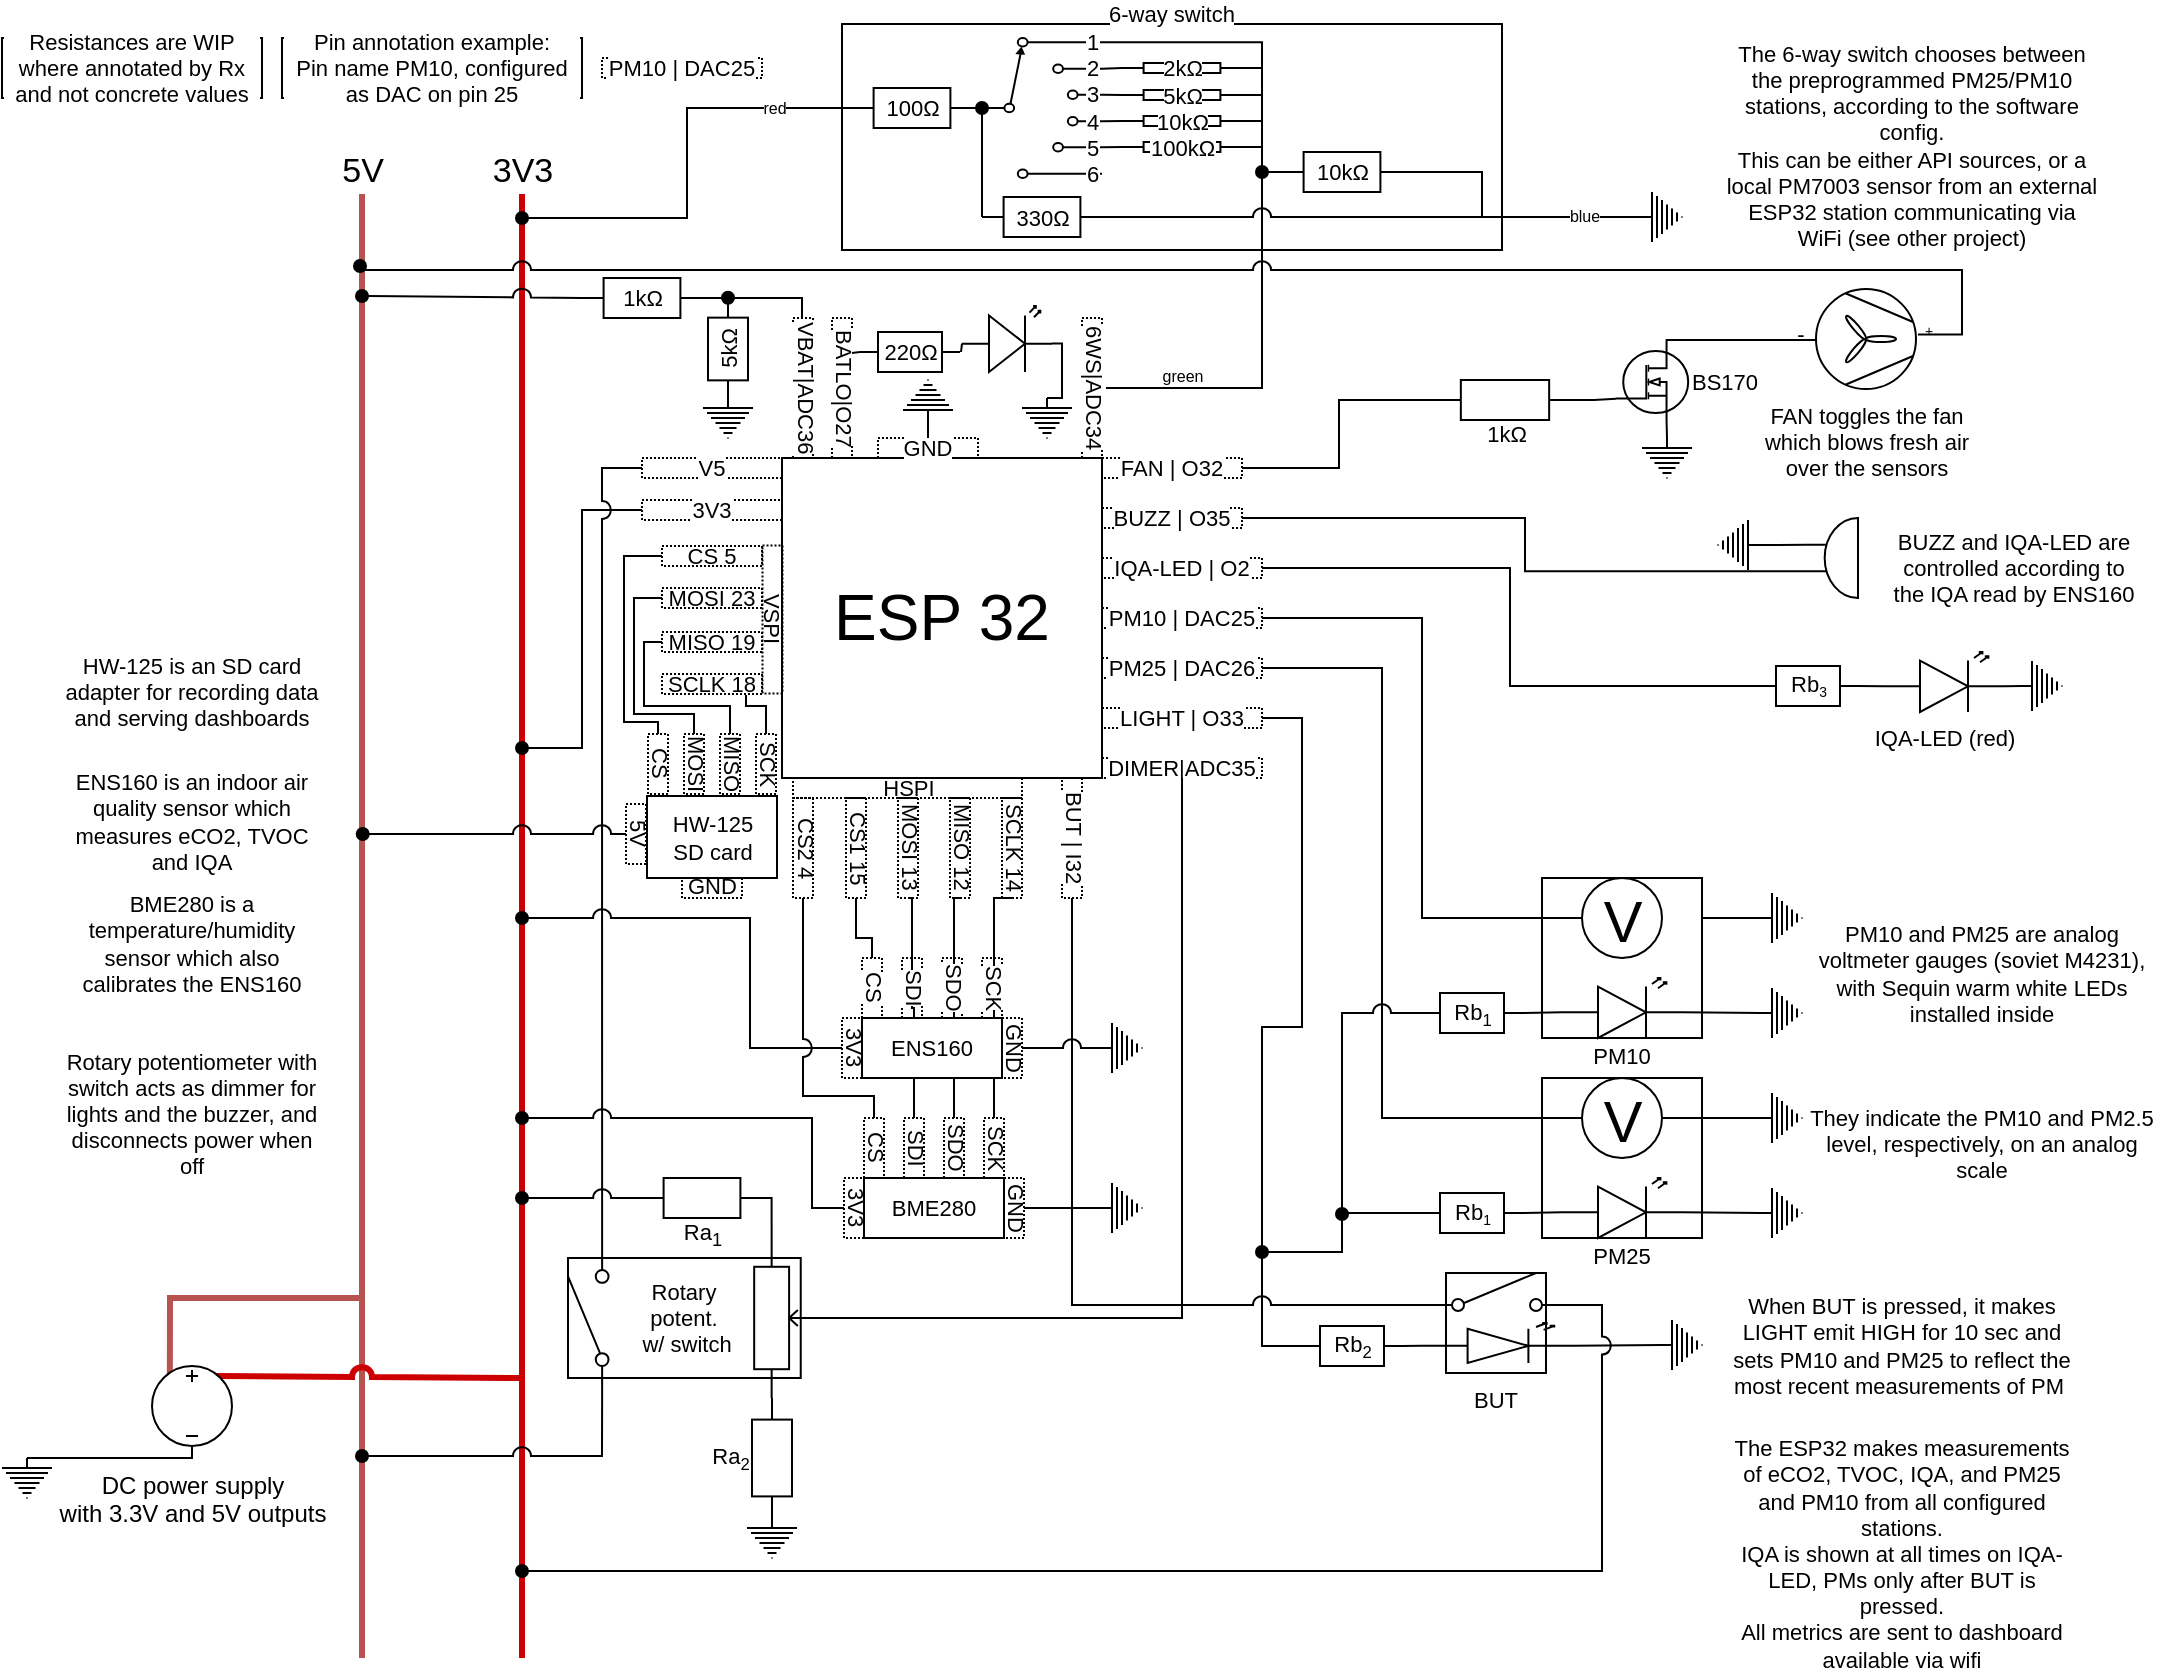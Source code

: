 <mxfile version="26.0.11">
  <diagram name="Page-1" id="7e0a89b8-554c-2b80-1dc8-d5c74ca68de4">
    <mxGraphModel dx="895" dy="1151" grid="0" gridSize="10" guides="1" tooltips="1" connect="1" arrows="1" fold="1" page="1" pageScale="1" pageWidth="1100" pageHeight="850" background="none" math="0" shadow="0">
      <root>
        <mxCell id="0" />
        <mxCell id="1" parent="0" />
        <mxCell id="0n2y0Rt3axdqkWE7LyAB-60" style="edgeStyle=orthogonalEdgeStyle;shape=connector;rounded=0;orthogonalLoop=1;jettySize=auto;html=1;exitX=1;exitY=0.5;exitDx=0;exitDy=0;entryX=0;entryY=0.5;entryDx=0;entryDy=0;strokeColor=default;align=center;verticalAlign=middle;fontFamily=Helvetica;fontSize=11;fontColor=default;labelBackgroundColor=default;startFill=0;endArrow=none;" edge="1" parent="1" source="fRjFHOvY2SyDoRDMswof-114" target="0n2y0Rt3axdqkWE7LyAB-54">
          <mxGeometry relative="1" as="geometry">
            <Array as="points">
              <mxPoint x="475" y="450" />
              <mxPoint x="475" y="505" />
              <mxPoint x="476" y="505" />
            </Array>
          </mxGeometry>
        </mxCell>
        <mxCell id="0n2y0Rt3axdqkWE7LyAB-61" style="edgeStyle=orthogonalEdgeStyle;shape=connector;rounded=0;orthogonalLoop=1;jettySize=auto;html=1;exitX=1;exitY=0.5;exitDx=0;exitDy=0;entryX=0;entryY=0.5;entryDx=0;entryDy=0;strokeColor=default;align=center;verticalAlign=middle;fontFamily=Helvetica;fontSize=11;fontColor=default;labelBackgroundColor=default;startFill=0;endArrow=none;" edge="1" parent="1" source="fRjFHOvY2SyDoRDMswof-113" target="0n2y0Rt3axdqkWE7LyAB-55">
          <mxGeometry relative="1" as="geometry">
            <Array as="points">
              <mxPoint x="496" y="450" />
            </Array>
          </mxGeometry>
        </mxCell>
        <mxCell id="0n2y0Rt3axdqkWE7LyAB-62" style="edgeStyle=orthogonalEdgeStyle;shape=connector;rounded=0;orthogonalLoop=1;jettySize=auto;html=1;exitX=1;exitY=0.5;exitDx=0;exitDy=0;entryX=0;entryY=0.5;entryDx=0;entryDy=0;strokeColor=default;align=center;verticalAlign=middle;fontFamily=Helvetica;fontSize=11;fontColor=default;labelBackgroundColor=default;startFill=0;endArrow=none;" edge="1" parent="1" source="fRjFHOvY2SyDoRDMswof-112" target="0n2y0Rt3axdqkWE7LyAB-56">
          <mxGeometry relative="1" as="geometry">
            <Array as="points">
              <mxPoint x="516" y="450" />
            </Array>
          </mxGeometry>
        </mxCell>
        <mxCell id="fRjFHOvY2SyDoRDMswof-4" value="" style="endArrow=none;html=1;rounded=0;fillColor=#f8cecc;strokeColor=#CC0000;strokeWidth=3;" parent="1" edge="1">
          <mxGeometry width="50" height="50" relative="1" as="geometry">
            <mxPoint x="280" y="830" as="sourcePoint" />
            <mxPoint x="280" y="80" as="targetPoint" />
          </mxGeometry>
        </mxCell>
        <mxCell id="fRjFHOvY2SyDoRDMswof-5" value="&lt;font style=&quot;font-size: 17px;&quot;&gt;3V3&lt;/font&gt;" style="edgeLabel;html=1;align=center;verticalAlign=middle;resizable=0;points=[];" parent="fRjFHOvY2SyDoRDMswof-4" vertex="1" connectable="0">
          <mxGeometry x="0.869" relative="1" as="geometry">
            <mxPoint y="-42" as="offset" />
          </mxGeometry>
        </mxCell>
        <mxCell id="fRjFHOvY2SyDoRDMswof-211" value="6-way switch" style="rounded=0;whiteSpace=wrap;html=1;fontFamily=Helvetica;fontSize=11;fontColor=default;labelBackgroundColor=default;labelPosition=center;verticalLabelPosition=top;align=center;verticalAlign=bottom;spacingBottom=-4;" parent="1" vertex="1">
          <mxGeometry x="440" y="13" width="330" height="113" as="geometry" />
        </mxCell>
        <mxCell id="fRjFHOvY2SyDoRDMswof-2" value="" style="endArrow=none;html=1;rounded=0;fillColor=#f8cecc;strokeColor=#b85450;strokeWidth=3;" parent="1" edge="1">
          <mxGeometry width="50" height="50" relative="1" as="geometry">
            <mxPoint x="200" y="830" as="sourcePoint" />
            <mxPoint x="200" y="80" as="targetPoint" />
          </mxGeometry>
        </mxCell>
        <mxCell id="fRjFHOvY2SyDoRDMswof-3" value="&lt;font style=&quot;font-size: 17px;&quot;&gt;5V&lt;/font&gt;" style="edgeLabel;html=1;align=center;verticalAlign=middle;resizable=0;points=[];" parent="fRjFHOvY2SyDoRDMswof-2" vertex="1" connectable="0">
          <mxGeometry x="0.869" relative="1" as="geometry">
            <mxPoint y="-42" as="offset" />
          </mxGeometry>
        </mxCell>
        <mxCell id="fRjFHOvY2SyDoRDMswof-32" style="edgeStyle=elbowEdgeStyle;shape=connector;rounded=0;jumpStyle=arc;jumpSize=9;orthogonalLoop=1;jettySize=auto;html=1;strokeColor=default;align=center;verticalAlign=middle;fontFamily=Helvetica;fontSize=11;fontColor=default;labelBackgroundColor=default;startFill=0;endArrow=oval;endFill=1;" parent="1" source="fRjFHOvY2SyDoRDMswof-31" edge="1">
          <mxGeometry relative="1" as="geometry">
            <mxPoint x="280" y="375" as="targetPoint" />
          </mxGeometry>
        </mxCell>
        <mxCell id="fRjFHOvY2SyDoRDMswof-40" value="" style="group" parent="1" vertex="1" connectable="0">
          <mxGeometry x="303" y="620" width="128" height="80" as="geometry" />
        </mxCell>
        <mxCell id="fRjFHOvY2SyDoRDMswof-34" value="Rotary&lt;br&gt;potent.&lt;br&gt;&amp;nbsp;w/ switch" style="rounded=0;whiteSpace=wrap;html=1;fontFamily=Helvetica;fontSize=11;fontColor=default;labelBackgroundColor=default;" parent="fRjFHOvY2SyDoRDMswof-40" vertex="1">
          <mxGeometry y="10" width="116.364" height="60" as="geometry" />
        </mxCell>
        <mxCell id="fRjFHOvY2SyDoRDMswof-36" value="" style="pointerEvents=1;verticalLabelPosition=bottom;shadow=0;dashed=0;align=center;html=1;verticalAlign=top;shape=mxgraph.electrical.resistors.potentiometer_1;fontFamily=Helvetica;fontSize=11;fontColor=default;labelBackgroundColor=default;direction=north;" parent="fRjFHOvY2SyDoRDMswof-40" vertex="1">
          <mxGeometry x="93.091" width="34.909" height="80" as="geometry" />
        </mxCell>
        <mxCell id="fRjFHOvY2SyDoRDMswof-42" style="edgeStyle=elbowEdgeStyle;shape=connector;rounded=0;jumpStyle=arc;jumpSize=9;orthogonalLoop=1;jettySize=auto;html=1;strokeColor=default;align=center;verticalAlign=middle;fontFamily=Helvetica;fontSize=11;fontColor=default;labelBackgroundColor=default;startFill=0;endArrow=oval;exitX=0;exitY=0.8;exitDx=0;exitDy=0;startArrow=none;endFill=1;" parent="fRjFHOvY2SyDoRDMswof-40" source="fRjFHOvY2SyDoRDMswof-38" edge="1">
          <mxGeometry relative="1" as="geometry">
            <mxPoint x="-103" y="109" as="targetPoint" />
            <Array as="points">
              <mxPoint x="17" y="95" />
            </Array>
          </mxGeometry>
        </mxCell>
        <mxCell id="fRjFHOvY2SyDoRDMswof-38" value="" style="html=1;shape=mxgraph.electrical.electro-mechanical.singleSwitch;aspect=fixed;elSwitchState=off;fontFamily=Helvetica;fontSize=11;fontColor=default;labelBackgroundColor=default;direction=north;" parent="fRjFHOvY2SyDoRDMswof-40" vertex="1">
          <mxGeometry y="5.684e-14" width="21.33" height="80" as="geometry" />
        </mxCell>
        <mxCell id="fRjFHOvY2SyDoRDMswof-43" style="edgeStyle=elbowEdgeStyle;shape=connector;rounded=0;jumpStyle=arc;jumpSize=9;orthogonalLoop=1;jettySize=auto;html=1;exitX=1;exitY=0.8;exitDx=0;exitDy=0;entryX=0;entryY=0.5;entryDx=0;entryDy=0;strokeColor=default;align=center;verticalAlign=middle;fontFamily=Helvetica;fontSize=11;fontColor=default;labelBackgroundColor=default;startFill=0;endArrow=none;" parent="1" source="fRjFHOvY2SyDoRDMswof-38" target="fRjFHOvY2SyDoRDMswof-29" edge="1">
          <mxGeometry relative="1" as="geometry">
            <Array as="points">
              <mxPoint x="320" y="427" />
            </Array>
          </mxGeometry>
        </mxCell>
        <mxCell id="fRjFHOvY2SyDoRDMswof-47" value="" style="pointerEvents=1;verticalLabelPosition=bottom;shadow=0;dashed=0;align=center;html=1;verticalAlign=top;shape=mxgraph.electrical.signal_sources.protective_earth;fontFamily=Helvetica;fontSize=11;fontColor=default;labelBackgroundColor=default;" parent="1" vertex="1">
          <mxGeometry x="392.5" y="760" width="25" height="20" as="geometry" />
        </mxCell>
        <mxCell id="fRjFHOvY2SyDoRDMswof-52" style="edgeStyle=elbowEdgeStyle;shape=connector;rounded=0;jumpStyle=arc;jumpSize=9;orthogonalLoop=1;jettySize=auto;html=1;strokeColor=default;align=center;verticalAlign=middle;fontFamily=Helvetica;fontSize=11;fontColor=default;labelBackgroundColor=default;startFill=0;endArrow=oval;endFill=1;exitX=0;exitY=0.5;exitDx=0;exitDy=0;exitPerimeter=0;" parent="1" source="fRjFHOvY2SyDoRDMswof-57" edge="1">
          <mxGeometry relative="1" as="geometry">
            <mxPoint x="280" y="600" as="targetPoint" />
            <mxPoint x="340" y="590" as="sourcePoint" />
            <Array as="points">
              <mxPoint x="310" y="600" />
            </Array>
          </mxGeometry>
        </mxCell>
        <mxCell id="fRjFHOvY2SyDoRDMswof-57" value="Ra&lt;sub&gt;1&lt;/sub&gt;" style="pointerEvents=1;verticalLabelPosition=bottom;shadow=0;dashed=0;align=center;html=1;verticalAlign=top;shape=mxgraph.electrical.resistors.resistor_1;fontFamily=Helvetica;fontSize=11;fontColor=default;labelBackgroundColor=default;spacing=-4;" parent="1" vertex="1">
          <mxGeometry x="340" y="590" width="60" height="20" as="geometry" />
        </mxCell>
        <mxCell id="fRjFHOvY2SyDoRDMswof-58" value="Ra&lt;font size=&quot;1&quot;&gt;&lt;sub&gt;2&lt;/sub&gt;&lt;/font&gt;" style="pointerEvents=1;verticalLabelPosition=bottom;shadow=0;dashed=0;align=center;html=1;verticalAlign=top;shape=mxgraph.electrical.resistors.resistor_1;fontFamily=Helvetica;fontSize=11;fontColor=default;labelBackgroundColor=default;direction=south;spacing=-42;spacingLeft=-43;" parent="1" vertex="1">
          <mxGeometry x="395" y="700" width="20" height="60" as="geometry" />
        </mxCell>
        <mxCell id="fRjFHOvY2SyDoRDMswof-60" value="Resistances are WIP where annotated by Rx and not concrete values" style="text;html=1;align=center;verticalAlign=middle;whiteSpace=wrap;rounded=0;fontFamily=Helvetica;fontSize=11;fontColor=default;labelBackgroundColor=default;strokeColor=default;" parent="1" vertex="1">
          <mxGeometry x="20" y="20" width="130" height="30" as="geometry" />
        </mxCell>
        <mxCell id="fRjFHOvY2SyDoRDMswof-66" value="Pin annotation example:&lt;br&gt;Pin name PM10, configured as DAC on pin 25" style="text;html=1;align=center;verticalAlign=middle;whiteSpace=wrap;rounded=0;fontFamily=Helvetica;fontSize=11;fontColor=default;labelBackgroundColor=default;strokeColor=default;" parent="1" vertex="1">
          <mxGeometry x="160" y="20" width="150" height="30" as="geometry" />
        </mxCell>
        <mxCell id="fRjFHOvY2SyDoRDMswof-68" value="PM10 | DAC25" style="text;html=1;align=center;verticalAlign=middle;whiteSpace=wrap;rounded=0;fontFamily=Helvetica;fontSize=11;fontColor=default;labelBackgroundColor=default;fillColor=none;strokeColor=default;dashed=1;dashPattern=1 1;" parent="1" vertex="1">
          <mxGeometry x="320" y="30" width="80" height="10" as="geometry" />
        </mxCell>
        <mxCell id="fRjFHOvY2SyDoRDMswof-73" value="PM10 and PM25 are analog voltmeter gauges (soviet M4231), with Sequin warm white LEDs installed inside" style="text;html=1;align=center;verticalAlign=middle;whiteSpace=wrap;rounded=0;fontFamily=Helvetica;fontSize=11;fontColor=default;labelBackgroundColor=default;" parent="1" vertex="1">
          <mxGeometry x="920" y="440" width="180" height="95" as="geometry" />
        </mxCell>
        <mxCell id="fRjFHOvY2SyDoRDMswof-78" value="" style="edgeStyle=elbowEdgeStyle;shape=connector;rounded=0;jumpStyle=arc;jumpSize=9;orthogonalLoop=1;jettySize=auto;html=1;strokeColor=default;align=center;verticalAlign=middle;fontFamily=Helvetica;fontSize=11;fontColor=default;labelBackgroundColor=default;startFill=0;endArrow=none;" parent="1" source="fRjFHOvY2SyDoRDMswof-77" target="fRjFHOvY2SyDoRDMswof-74" edge="1">
          <mxGeometry relative="1" as="geometry" />
        </mxCell>
        <mxCell id="fRjFHOvY2SyDoRDMswof-77" value="" style="pointerEvents=1;verticalLabelPosition=bottom;shadow=0;dashed=0;align=center;html=1;verticalAlign=top;shape=mxgraph.electrical.signal_sources.protective_earth;fontFamily=Helvetica;fontSize=11;fontColor=default;labelBackgroundColor=default;direction=north;" parent="1" vertex="1">
          <mxGeometry x="900" y="447.5" width="20" height="25" as="geometry" />
        </mxCell>
        <mxCell id="fRjFHOvY2SyDoRDMswof-80" value="" style="pointerEvents=1;verticalLabelPosition=bottom;shadow=0;dashed=0;align=center;html=1;verticalAlign=top;shape=mxgraph.electrical.signal_sources.protective_earth;fontFamily=Helvetica;fontSize=11;fontColor=default;labelBackgroundColor=default;direction=north;" parent="1" vertex="1">
          <mxGeometry x="900" y="495" width="20" height="25" as="geometry" />
        </mxCell>
        <mxCell id="fRjFHOvY2SyDoRDMswof-83" value="" style="group" parent="1" vertex="1" connectable="0">
          <mxGeometry x="790" y="440" width="80" height="80" as="geometry" />
        </mxCell>
        <mxCell id="fRjFHOvY2SyDoRDMswof-70" value="PM10" style="whiteSpace=wrap;html=1;aspect=fixed;fontFamily=Helvetica;fontSize=11;fontColor=default;labelBackgroundColor=default;spacing=-2;spacingBottom=-30;labelPosition=center;verticalLabelPosition=bottom;align=center;verticalAlign=top;" parent="fRjFHOvY2SyDoRDMswof-83" vertex="1">
          <mxGeometry width="80" height="80" as="geometry" />
        </mxCell>
        <mxCell id="fRjFHOvY2SyDoRDMswof-74" value="&lt;font style=&quot;font-size: 29px;&quot;&gt;V&lt;/font&gt;" style="verticalLabelPosition=middle;shadow=0;dashed=0;align=center;html=1;verticalAlign=middle;strokeWidth=1;shape=ellipse;aspect=fixed;fontSize=50;fontFamily=Helvetica;fontColor=default;labelBackgroundColor=none;spacing=0;spacingBottom=13;" parent="fRjFHOvY2SyDoRDMswof-83" vertex="1">
          <mxGeometry x="20" width="40" height="40" as="geometry" />
        </mxCell>
        <mxCell id="fRjFHOvY2SyDoRDMswof-79" value="" style="verticalLabelPosition=bottom;shadow=0;dashed=0;align=center;html=1;verticalAlign=top;shape=mxgraph.electrical.opto_electronics.led_2;pointerEvents=1;fontFamily=Helvetica;fontSize=11;fontColor=default;labelBackgroundColor=default;" parent="fRjFHOvY2SyDoRDMswof-83" vertex="1">
          <mxGeometry x="10" y="50" width="60" height="30" as="geometry" />
        </mxCell>
        <mxCell id="fRjFHOvY2SyDoRDMswof-84" value="" style="group" parent="1" vertex="1" connectable="0">
          <mxGeometry x="790" y="540" width="80" height="80" as="geometry" />
        </mxCell>
        <mxCell id="fRjFHOvY2SyDoRDMswof-85" value="PM25" style="whiteSpace=wrap;html=1;aspect=fixed;fontFamily=Helvetica;fontSize=11;fontColor=default;labelBackgroundColor=default;spacing=-2;spacingBottom=-30;labelPosition=center;verticalLabelPosition=bottom;align=center;verticalAlign=top;" parent="fRjFHOvY2SyDoRDMswof-84" vertex="1">
          <mxGeometry width="80" height="80" as="geometry" />
        </mxCell>
        <mxCell id="fRjFHOvY2SyDoRDMswof-86" value="&lt;font style=&quot;font-size: 29px;&quot;&gt;V&lt;/font&gt;" style="verticalLabelPosition=middle;shadow=0;dashed=0;align=center;html=1;verticalAlign=middle;strokeWidth=1;shape=ellipse;aspect=fixed;fontSize=50;fontFamily=Helvetica;fontColor=default;labelBackgroundColor=none;spacing=0;spacingBottom=13;" parent="fRjFHOvY2SyDoRDMswof-84" vertex="1">
          <mxGeometry x="20" width="40" height="40" as="geometry" />
        </mxCell>
        <mxCell id="fRjFHOvY2SyDoRDMswof-87" value="" style="verticalLabelPosition=bottom;shadow=0;dashed=0;align=center;html=1;verticalAlign=top;shape=mxgraph.electrical.opto_electronics.led_2;pointerEvents=1;fontFamily=Helvetica;fontSize=11;fontColor=default;labelBackgroundColor=default;" parent="fRjFHOvY2SyDoRDMswof-84" vertex="1">
          <mxGeometry x="10" y="50" width="60" height="30" as="geometry" />
        </mxCell>
        <mxCell id="fRjFHOvY2SyDoRDMswof-88" value="They indicate the PM10 and PM2.5 level, respectively, on an analog scale" style="text;html=1;align=center;verticalAlign=middle;whiteSpace=wrap;rounded=0;fontFamily=Helvetica;fontSize=11;fontColor=default;labelBackgroundColor=default;" parent="1" vertex="1">
          <mxGeometry x="920" y="525" width="180" height="95" as="geometry" />
        </mxCell>
        <mxCell id="fRjFHOvY2SyDoRDMswof-89" value="" style="pointerEvents=1;verticalLabelPosition=bottom;shadow=0;dashed=0;align=center;html=1;verticalAlign=top;shape=mxgraph.electrical.signal_sources.protective_earth;fontFamily=Helvetica;fontSize=11;fontColor=default;labelBackgroundColor=default;direction=north;" parent="1" vertex="1">
          <mxGeometry x="900" y="595" width="20" height="25" as="geometry" />
        </mxCell>
        <mxCell id="fRjFHOvY2SyDoRDMswof-90" value="" style="pointerEvents=1;verticalLabelPosition=bottom;shadow=0;dashed=0;align=center;html=1;verticalAlign=top;shape=mxgraph.electrical.signal_sources.protective_earth;fontFamily=Helvetica;fontSize=11;fontColor=default;labelBackgroundColor=default;direction=north;" parent="1" vertex="1">
          <mxGeometry x="900" y="547.5" width="20" height="25" as="geometry" />
        </mxCell>
        <mxCell id="fRjFHOvY2SyDoRDMswof-91" style="edgeStyle=elbowEdgeStyle;shape=connector;rounded=0;jumpStyle=arc;jumpSize=9;orthogonalLoop=1;jettySize=auto;html=1;entryX=0.5;entryY=0;entryDx=0;entryDy=0;entryPerimeter=0;strokeColor=default;align=center;verticalAlign=middle;fontFamily=Helvetica;fontSize=11;fontColor=default;labelBackgroundColor=default;startFill=0;endArrow=none;exitX=1;exitY=0.57;exitDx=0;exitDy=0;exitPerimeter=0;" parent="1" source="fRjFHOvY2SyDoRDMswof-87" target="fRjFHOvY2SyDoRDMswof-89" edge="1">
          <mxGeometry relative="1" as="geometry" />
        </mxCell>
        <mxCell id="fRjFHOvY2SyDoRDMswof-92" style="edgeStyle=elbowEdgeStyle;shape=connector;rounded=0;jumpStyle=arc;jumpSize=9;orthogonalLoop=1;jettySize=auto;html=1;entryX=0.5;entryY=0;entryDx=0;entryDy=0;entryPerimeter=0;strokeColor=default;align=center;verticalAlign=middle;fontFamily=Helvetica;fontSize=11;fontColor=default;labelBackgroundColor=default;startFill=0;endArrow=none;" parent="1" source="fRjFHOvY2SyDoRDMswof-86" target="fRjFHOvY2SyDoRDMswof-90" edge="1">
          <mxGeometry relative="1" as="geometry" />
        </mxCell>
        <mxCell id="fRjFHOvY2SyDoRDMswof-93" style="edgeStyle=elbowEdgeStyle;shape=connector;rounded=0;jumpStyle=arc;jumpSize=9;orthogonalLoop=1;jettySize=auto;html=1;strokeColor=default;align=center;verticalAlign=middle;fontFamily=Helvetica;fontSize=11;fontColor=default;labelBackgroundColor=default;startFill=0;endArrow=none;entryX=1;entryY=0.5;entryDx=0;entryDy=0;" parent="1" source="fRjFHOvY2SyDoRDMswof-86" target="fRjFHOvY2SyDoRDMswof-20" edge="1">
          <mxGeometry relative="1" as="geometry">
            <mxPoint x="780" y="560" as="targetPoint" />
            <Array as="points">
              <mxPoint x="710" y="460" />
            </Array>
          </mxGeometry>
        </mxCell>
        <mxCell id="fRjFHOvY2SyDoRDMswof-75" style="edgeStyle=elbowEdgeStyle;shape=connector;rounded=0;jumpStyle=arc;jumpSize=9;orthogonalLoop=1;jettySize=auto;html=1;strokeColor=default;align=center;verticalAlign=middle;fontFamily=Helvetica;fontSize=11;fontColor=default;labelBackgroundColor=default;startFill=0;endArrow=none;entryX=1;entryY=0.5;entryDx=0;entryDy=0;" parent="1" source="fRjFHOvY2SyDoRDMswof-74" target="fRjFHOvY2SyDoRDMswof-19" edge="1">
          <mxGeometry relative="1" as="geometry">
            <mxPoint x="780" y="460" as="targetPoint" />
          </mxGeometry>
        </mxCell>
        <mxCell id="fRjFHOvY2SyDoRDMswof-117" value="" style="group" parent="1" vertex="1" connectable="0">
          <mxGeometry x="340" y="230" width="310" height="220" as="geometry" />
        </mxCell>
        <mxCell id="fRjFHOvY2SyDoRDMswof-61" value="" style="group" parent="fRjFHOvY2SyDoRDMswof-117" vertex="1" connectable="0">
          <mxGeometry width="310" height="220" as="geometry" />
        </mxCell>
        <mxCell id="fRjFHOvY2SyDoRDMswof-9" value="&lt;font style=&quot;font-size: 32px;&quot;&gt;ESP 32&lt;/font&gt;" style="whiteSpace=wrap;html=1;aspect=fixed;" parent="fRjFHOvY2SyDoRDMswof-61" vertex="1">
          <mxGeometry x="70" width="160" height="160" as="geometry" />
        </mxCell>
        <mxCell id="fRjFHOvY2SyDoRDMswof-17" value="BUZZ | O35" style="text;html=1;align=center;verticalAlign=middle;whiteSpace=wrap;rounded=0;fontFamily=Helvetica;fontSize=11;fontColor=default;labelBackgroundColor=default;fillColor=none;strokeColor=default;dashed=1;dashPattern=1 1;" parent="fRjFHOvY2SyDoRDMswof-61" vertex="1">
          <mxGeometry x="230" y="25" width="70" height="10" as="geometry" />
        </mxCell>
        <mxCell id="fRjFHOvY2SyDoRDMswof-18" value="IQA-LED | O2" style="text;html=1;align=center;verticalAlign=middle;whiteSpace=wrap;rounded=0;fontFamily=Helvetica;fontSize=11;fontColor=default;labelBackgroundColor=default;fillColor=none;strokeColor=default;dashed=1;dashPattern=1 1;" parent="fRjFHOvY2SyDoRDMswof-61" vertex="1">
          <mxGeometry x="230" y="50" width="80" height="10" as="geometry" />
        </mxCell>
        <mxCell id="fRjFHOvY2SyDoRDMswof-19" value="PM10 | DAC25" style="text;html=1;align=center;verticalAlign=middle;whiteSpace=wrap;rounded=0;fontFamily=Helvetica;fontSize=11;fontColor=default;labelBackgroundColor=default;fillColor=none;strokeColor=default;dashed=1;dashPattern=1 1;" parent="fRjFHOvY2SyDoRDMswof-61" vertex="1">
          <mxGeometry x="230" y="75" width="80" height="10" as="geometry" />
        </mxCell>
        <mxCell id="fRjFHOvY2SyDoRDMswof-20" value="PM25 | DAC26" style="text;html=1;align=center;verticalAlign=middle;whiteSpace=wrap;rounded=0;fontFamily=Helvetica;fontSize=11;fontColor=default;labelBackgroundColor=default;fillColor=none;strokeColor=default;dashed=1;dashPattern=1 1;" parent="fRjFHOvY2SyDoRDMswof-61" vertex="1">
          <mxGeometry x="230" y="100" width="80" height="10" as="geometry" />
        </mxCell>
        <mxCell id="fRjFHOvY2SyDoRDMswof-21" value="LIGHT | O33" style="text;html=1;align=center;verticalAlign=middle;whiteSpace=wrap;rounded=0;fontFamily=Helvetica;fontSize=11;fontColor=default;labelBackgroundColor=default;fillColor=none;strokeColor=default;dashed=1;dashPattern=1 1;" parent="fRjFHOvY2SyDoRDMswof-61" vertex="1">
          <mxGeometry x="230" y="125" width="80" height="10" as="geometry" />
        </mxCell>
        <mxCell id="fRjFHOvY2SyDoRDMswof-29" value="V5" style="text;html=1;align=center;verticalAlign=middle;whiteSpace=wrap;rounded=0;fontFamily=Helvetica;fontSize=11;fontColor=default;labelBackgroundColor=default;fillColor=none;strokeColor=default;dashed=1;dashPattern=1 1;" parent="fRjFHOvY2SyDoRDMswof-61" vertex="1">
          <mxGeometry width="70" height="10" as="geometry" />
        </mxCell>
        <mxCell id="fRjFHOvY2SyDoRDMswof-31" value="3V3" style="text;html=1;align=center;verticalAlign=middle;whiteSpace=wrap;rounded=0;fontFamily=Helvetica;fontSize=11;fontColor=default;labelBackgroundColor=default;fillColor=none;strokeColor=default;dashed=1;dashPattern=1 1;" parent="fRjFHOvY2SyDoRDMswof-61" vertex="1">
          <mxGeometry y="21" width="70" height="10" as="geometry" />
        </mxCell>
        <mxCell id="vEt8EZefUBXNLggfEmCZ-4" value="DIMER|ADC35" style="text;html=1;align=center;verticalAlign=middle;whiteSpace=wrap;rounded=0;fontFamily=Helvetica;fontSize=11;fontColor=default;labelBackgroundColor=default;fillColor=none;strokeColor=default;dashed=1;dashPattern=1 1;" parent="fRjFHOvY2SyDoRDMswof-61" vertex="1">
          <mxGeometry x="230" y="150" width="80" height="10" as="geometry" />
        </mxCell>
        <mxCell id="0n2y0Rt3axdqkWE7LyAB-13" value="HW-125&lt;div&gt;SD card&lt;/div&gt;" style="rounded=0;whiteSpace=wrap;html=1;fontFamily=Helvetica;fontSize=11;fontColor=default;labelBackgroundColor=default;" vertex="1" parent="fRjFHOvY2SyDoRDMswof-61">
          <mxGeometry x="2.5" y="169" width="65" height="41" as="geometry" />
        </mxCell>
        <mxCell id="0n2y0Rt3axdqkWE7LyAB-14" value="" style="group;rotation=90;" vertex="1" connectable="0" parent="fRjFHOvY2SyDoRDMswof-61">
          <mxGeometry x="-17" y="71" width="119.25" height="97" as="geometry" />
        </mxCell>
        <mxCell id="0n2y0Rt3axdqkWE7LyAB-15" value="VSPI" style="text;html=1;align=center;verticalAlign=middle;whiteSpace=wrap;rounded=0;fontFamily=Helvetica;fontSize=11;fontColor=default;labelBackgroundColor=none;fillColor=none;strokeColor=default;dashed=1;direction=south;dashPattern=1 1;rotation=90;" vertex="1" parent="0n2y0Rt3axdqkWE7LyAB-14">
          <mxGeometry x="45.25" y="4.75" width="74" height="10" as="geometry" />
        </mxCell>
        <mxCell id="0n2y0Rt3axdqkWE7LyAB-16" value="SCLK 18" style="text;html=1;align=center;verticalAlign=middle;whiteSpace=wrap;rounded=0;fontFamily=Helvetica;fontSize=11;fontColor=default;labelBackgroundColor=none;fillColor=none;strokeColor=default;dashed=1;textDirection=ltr;horizontal=0;direction=south;dashPattern=1 1;rotation=90;" vertex="1" parent="0n2y0Rt3axdqkWE7LyAB-14">
          <mxGeometry x="47" y="17" width="10" height="50" as="geometry" />
        </mxCell>
        <mxCell id="0n2y0Rt3axdqkWE7LyAB-30" style="edgeStyle=orthogonalEdgeStyle;shape=connector;rounded=0;orthogonalLoop=1;jettySize=auto;html=1;exitX=1;exitY=0.5;exitDx=0;exitDy=0;entryX=0;entryY=0.5;entryDx=0;entryDy=0;strokeColor=default;align=center;verticalAlign=middle;fontFamily=Helvetica;fontSize=11;fontColor=default;labelBackgroundColor=default;startFill=0;endArrow=none;" edge="1" parent="0n2y0Rt3axdqkWE7LyAB-14" source="0n2y0Rt3axdqkWE7LyAB-17" target="0n2y0Rt3axdqkWE7LyAB-25">
          <mxGeometry relative="1" as="geometry">
            <Array as="points">
              <mxPoint x="18" y="21" />
              <mxPoint x="18" y="53" />
              <mxPoint x="61" y="53" />
            </Array>
          </mxGeometry>
        </mxCell>
        <mxCell id="0n2y0Rt3axdqkWE7LyAB-17" value="MISO 19" style="text;html=1;align=center;verticalAlign=middle;whiteSpace=wrap;rounded=0;fontFamily=Helvetica;fontSize=11;fontColor=default;labelBackgroundColor=none;fillColor=none;strokeColor=default;dashed=1;textDirection=ltr;horizontal=0;direction=south;dashPattern=1 1;rotation=90;" vertex="1" parent="0n2y0Rt3axdqkWE7LyAB-14">
          <mxGeometry x="47" y="-4" width="10" height="50" as="geometry" />
        </mxCell>
        <mxCell id="0n2y0Rt3axdqkWE7LyAB-29" style="edgeStyle=orthogonalEdgeStyle;shape=connector;rounded=0;orthogonalLoop=1;jettySize=auto;html=1;exitX=1;exitY=0.5;exitDx=0;exitDy=0;entryX=0;entryY=0.5;entryDx=0;entryDy=0;strokeColor=default;align=center;verticalAlign=middle;fontFamily=Helvetica;fontSize=11;fontColor=default;labelBackgroundColor=default;startFill=0;endArrow=none;" edge="1" parent="0n2y0Rt3axdqkWE7LyAB-14" source="0n2y0Rt3axdqkWE7LyAB-18" target="0n2y0Rt3axdqkWE7LyAB-24">
          <mxGeometry relative="1" as="geometry">
            <Array as="points">
              <mxPoint x="13" y="-1" />
              <mxPoint x="13" y="57" />
              <mxPoint x="43" y="57" />
            </Array>
          </mxGeometry>
        </mxCell>
        <mxCell id="0n2y0Rt3axdqkWE7LyAB-18" value="MOSI 23" style="text;html=1;align=center;verticalAlign=middle;whiteSpace=wrap;rounded=0;fontFamily=Helvetica;fontSize=11;fontColor=default;labelBackgroundColor=none;fillColor=none;strokeColor=default;dashed=1;textDirection=ltr;horizontal=0;direction=south;dashPattern=1 1;rotation=90;" vertex="1" parent="0n2y0Rt3axdqkWE7LyAB-14">
          <mxGeometry x="47" y="-26" width="10" height="50" as="geometry" />
        </mxCell>
        <mxCell id="0n2y0Rt3axdqkWE7LyAB-19" value="CS 5" style="text;html=1;align=center;verticalAlign=middle;whiteSpace=wrap;rounded=0;fontFamily=Helvetica;fontSize=11;fontColor=default;labelBackgroundColor=none;fillColor=none;strokeColor=default;dashed=1;textDirection=ltr;horizontal=0;direction=north;dashPattern=1 1;rotation=90;labelPosition=center;verticalLabelPosition=middle;" vertex="1" parent="0n2y0Rt3axdqkWE7LyAB-14">
          <mxGeometry x="47" y="-47" width="10" height="50" as="geometry" />
        </mxCell>
        <mxCell id="0n2y0Rt3axdqkWE7LyAB-28" style="edgeStyle=orthogonalEdgeStyle;shape=connector;rounded=0;orthogonalLoop=1;jettySize=auto;html=1;exitX=0;exitY=0.5;exitDx=0;exitDy=0;entryX=0;entryY=0.5;entryDx=0;entryDy=0;strokeColor=default;align=center;verticalAlign=middle;fontFamily=Helvetica;fontSize=11;fontColor=default;labelBackgroundColor=default;startFill=0;endArrow=none;" edge="1" parent="0n2y0Rt3axdqkWE7LyAB-14" source="0n2y0Rt3axdqkWE7LyAB-23" target="0n2y0Rt3axdqkWE7LyAB-19">
          <mxGeometry relative="1" as="geometry">
            <Array as="points">
              <mxPoint x="25" y="61" />
              <mxPoint x="8" y="61" />
              <mxPoint x="8" y="-22" />
            </Array>
          </mxGeometry>
        </mxCell>
        <mxCell id="0n2y0Rt3axdqkWE7LyAB-23" value="CS" style="text;html=1;align=center;verticalAlign=middle;whiteSpace=wrap;rounded=0;fontFamily=Helvetica;fontSize=11;fontColor=default;labelBackgroundColor=none;fillColor=none;strokeColor=default;dashed=1;textDirection=vertical-rl;horizontal=1;direction=south;dashPattern=1 1;" vertex="1" parent="0n2y0Rt3axdqkWE7LyAB-14">
          <mxGeometry x="20" y="67" width="10" height="30" as="geometry" />
        </mxCell>
        <mxCell id="0n2y0Rt3axdqkWE7LyAB-24" value="MOSI" style="text;html=1;align=center;verticalAlign=middle;whiteSpace=wrap;rounded=0;fontFamily=Helvetica;fontSize=11;fontColor=default;labelBackgroundColor=none;fillColor=none;strokeColor=default;dashed=1;textDirection=vertical-rl;horizontal=1;direction=south;dashPattern=1 1;" vertex="1" parent="0n2y0Rt3axdqkWE7LyAB-14">
          <mxGeometry x="38" y="67" width="10" height="30" as="geometry" />
        </mxCell>
        <mxCell id="0n2y0Rt3axdqkWE7LyAB-25" value="MISO" style="text;html=1;align=center;verticalAlign=middle;whiteSpace=wrap;rounded=0;fontFamily=Helvetica;fontSize=11;fontColor=default;labelBackgroundColor=none;fillColor=none;strokeColor=default;dashed=1;textDirection=vertical-rl;horizontal=1;direction=south;dashPattern=1 1;" vertex="1" parent="0n2y0Rt3axdqkWE7LyAB-14">
          <mxGeometry x="56" y="67" width="10" height="30" as="geometry" />
        </mxCell>
        <mxCell id="0n2y0Rt3axdqkWE7LyAB-26" value="SCK" style="text;html=1;align=center;verticalAlign=middle;whiteSpace=wrap;rounded=0;fontFamily=Helvetica;fontSize=11;fontColor=default;labelBackgroundColor=none;fillColor=none;strokeColor=default;dashed=1;textDirection=vertical-rl;horizontal=1;direction=south;dashPattern=1 1;" vertex="1" parent="0n2y0Rt3axdqkWE7LyAB-14">
          <mxGeometry x="74" y="67" width="10" height="30" as="geometry" />
        </mxCell>
        <mxCell id="0n2y0Rt3axdqkWE7LyAB-27" style="edgeStyle=orthogonalEdgeStyle;shape=connector;rounded=0;orthogonalLoop=1;jettySize=auto;html=1;exitX=0;exitY=0.5;exitDx=0;exitDy=0;entryX=0.173;entryY=-0.048;entryDx=0;entryDy=0;entryPerimeter=0;strokeColor=default;align=center;verticalAlign=middle;fontFamily=Helvetica;fontSize=11;fontColor=default;labelBackgroundColor=default;startFill=0;endArrow=none;" edge="1" parent="0n2y0Rt3axdqkWE7LyAB-14" source="0n2y0Rt3axdqkWE7LyAB-26" target="0n2y0Rt3axdqkWE7LyAB-16">
          <mxGeometry relative="1" as="geometry">
            <Array as="points">
              <mxPoint x="79" y="53" />
              <mxPoint x="69" y="53" />
              <mxPoint x="69" y="48" />
            </Array>
          </mxGeometry>
        </mxCell>
        <mxCell id="0n2y0Rt3axdqkWE7LyAB-22" value="GND" style="text;html=1;align=center;verticalAlign=middle;whiteSpace=wrap;rounded=0;fontFamily=Helvetica;fontSize=11;fontColor=default;labelBackgroundColor=none;fillColor=none;strokeColor=default;dashed=1;textDirection=vertical-rl;horizontal=0;direction=west;dashPattern=1 1;" vertex="1" parent="fRjFHOvY2SyDoRDMswof-61">
          <mxGeometry x="20" y="210" width="30" height="10" as="geometry" />
        </mxCell>
        <mxCell id="0n2y0Rt3axdqkWE7LyAB-32" value="FAN | O32" style="text;html=1;align=center;verticalAlign=middle;whiteSpace=wrap;rounded=0;fontFamily=Helvetica;fontSize=11;fontColor=default;labelBackgroundColor=default;fillColor=none;strokeColor=default;dashed=1;dashPattern=1 1;" vertex="1" parent="fRjFHOvY2SyDoRDMswof-61">
          <mxGeometry x="230" width="70" height="10" as="geometry" />
        </mxCell>
        <mxCell id="fRjFHOvY2SyDoRDMswof-107" value="BUT | I32" style="text;html=1;align=center;verticalAlign=middle;whiteSpace=wrap;rounded=0;fontFamily=Helvetica;fontSize=11;fontColor=default;labelBackgroundColor=default;fillColor=none;strokeColor=default;dashed=1;textDirection=vertical-rl;horizontal=1;direction=south;dashPattern=1 1;" parent="fRjFHOvY2SyDoRDMswof-117" vertex="1">
          <mxGeometry x="210" y="160" width="10" height="60" as="geometry" />
        </mxCell>
        <mxCell id="fRjFHOvY2SyDoRDMswof-116" value="" style="group" parent="fRjFHOvY2SyDoRDMswof-117" vertex="1" connectable="0">
          <mxGeometry x="75.5" y="160" width="114.5" height="60" as="geometry" />
        </mxCell>
        <mxCell id="fRjFHOvY2SyDoRDMswof-96" value="HSPI" style="text;html=1;align=center;verticalAlign=middle;whiteSpace=wrap;rounded=0;fontFamily=Helvetica;fontSize=11;fontColor=default;labelBackgroundColor=none;fillColor=none;strokeColor=default;dashed=1;direction=south;dashPattern=1 1;" parent="fRjFHOvY2SyDoRDMswof-116" vertex="1">
          <mxGeometry width="114.5" height="10" as="geometry" />
        </mxCell>
        <mxCell id="fRjFHOvY2SyDoRDMswof-112" value="SCLK 14" style="text;html=1;align=center;verticalAlign=middle;whiteSpace=wrap;rounded=0;fontFamily=Helvetica;fontSize=11;fontColor=default;labelBackgroundColor=none;fillColor=none;strokeColor=default;dashed=1;textDirection=vertical-rl;horizontal=1;direction=south;dashPattern=1 1;" parent="fRjFHOvY2SyDoRDMswof-116" vertex="1">
          <mxGeometry x="104.5" y="10" width="10" height="50" as="geometry" />
        </mxCell>
        <mxCell id="fRjFHOvY2SyDoRDMswof-113" value="MISO 12" style="text;html=1;align=center;verticalAlign=middle;whiteSpace=wrap;rounded=0;fontFamily=Helvetica;fontSize=11;fontColor=default;labelBackgroundColor=none;fillColor=none;strokeColor=default;dashed=1;textDirection=vertical-rl;horizontal=1;direction=south;dashPattern=1 1;" parent="fRjFHOvY2SyDoRDMswof-116" vertex="1">
          <mxGeometry x="78.5" y="10" width="10" height="50" as="geometry" />
        </mxCell>
        <mxCell id="fRjFHOvY2SyDoRDMswof-114" value="MOSI 13" style="text;html=1;align=center;verticalAlign=middle;whiteSpace=wrap;rounded=0;fontFamily=Helvetica;fontSize=11;fontColor=default;labelBackgroundColor=none;fillColor=none;strokeColor=default;dashed=1;textDirection=vertical-rl;horizontal=1;direction=south;dashPattern=1 1;" parent="fRjFHOvY2SyDoRDMswof-116" vertex="1">
          <mxGeometry x="52.5" y="10" width="10" height="50" as="geometry" />
        </mxCell>
        <mxCell id="fRjFHOvY2SyDoRDMswof-115" value="CS2 4" style="text;html=1;align=center;verticalAlign=middle;whiteSpace=wrap;rounded=0;fontFamily=Helvetica;fontSize=11;fontColor=default;labelBackgroundColor=none;fillColor=none;strokeColor=default;dashed=1;textDirection=vertical-rl;horizontal=1;direction=south;dashPattern=1 1;" parent="fRjFHOvY2SyDoRDMswof-116" vertex="1">
          <mxGeometry y="10" width="10" height="50" as="geometry" />
        </mxCell>
        <mxCell id="0n2y0Rt3axdqkWE7LyAB-49" value="CS1 15" style="text;html=1;align=center;verticalAlign=middle;whiteSpace=wrap;rounded=0;fontFamily=Helvetica;fontSize=11;fontColor=default;labelBackgroundColor=none;fillColor=none;strokeColor=default;dashed=1;textDirection=vertical-rl;horizontal=1;direction=south;dashPattern=1 1;" vertex="1" parent="fRjFHOvY2SyDoRDMswof-116">
          <mxGeometry x="26.5" y="10" width="10" height="50" as="geometry" />
        </mxCell>
        <mxCell id="fRjFHOvY2SyDoRDMswof-121" value="" style="group" parent="1" vertex="1" connectable="0">
          <mxGeometry x="730" y="637.5" width="76" height="50" as="geometry" />
        </mxCell>
        <mxCell id="fRjFHOvY2SyDoRDMswof-118" value="BUT" style="whiteSpace=wrap;html=1;aspect=fixed;fontFamily=Helvetica;fontSize=11;fontColor=default;labelBackgroundColor=default;labelPosition=center;verticalLabelPosition=bottom;align=center;verticalAlign=top;" parent="fRjFHOvY2SyDoRDMswof-121" vertex="1">
          <mxGeometry x="12" width="50" height="50" as="geometry" />
        </mxCell>
        <mxCell id="fRjFHOvY2SyDoRDMswof-119" value="" style="html=1;shape=mxgraph.electrical.electro-mechanical.singleSwitch;aspect=fixed;elSwitchState=off;fontFamily=Helvetica;fontSize=11;fontColor=default;labelBackgroundColor=default;" parent="fRjFHOvY2SyDoRDMswof-121" vertex="1">
          <mxGeometry width="75" height="20" as="geometry" />
        </mxCell>
        <mxCell id="fRjFHOvY2SyDoRDMswof-120" value="" style="verticalLabelPosition=bottom;shadow=0;dashed=0;align=center;html=1;verticalAlign=top;shape=mxgraph.electrical.opto_electronics.led_2;pointerEvents=1;fontFamily=Helvetica;fontSize=11;fontColor=default;labelBackgroundColor=default;" parent="fRjFHOvY2SyDoRDMswof-121" vertex="1">
          <mxGeometry y="25" width="76" height="20" as="geometry" />
        </mxCell>
        <mxCell id="fRjFHOvY2SyDoRDMswof-122" value="" style="pointerEvents=1;verticalLabelPosition=bottom;shadow=0;dashed=0;align=center;html=1;verticalAlign=top;shape=mxgraph.electrical.signal_sources.protective_earth;fontFamily=Helvetica;fontSize=11;fontColor=default;labelBackgroundColor=default;direction=north;" parent="1" vertex="1">
          <mxGeometry x="850" y="661" width="20" height="25" as="geometry" />
        </mxCell>
        <mxCell id="fRjFHOvY2SyDoRDMswof-123" style="edgeStyle=elbowEdgeStyle;shape=connector;rounded=0;jumpStyle=arc;jumpSize=9;orthogonalLoop=1;jettySize=auto;html=1;exitX=1;exitY=0.57;exitDx=0;exitDy=0;exitPerimeter=0;entryX=0.5;entryY=0;entryDx=0;entryDy=0;entryPerimeter=0;strokeColor=default;align=center;verticalAlign=middle;fontFamily=Helvetica;fontSize=11;fontColor=default;labelBackgroundColor=default;startFill=0;endArrow=none;" parent="1" source="fRjFHOvY2SyDoRDMswof-120" target="fRjFHOvY2SyDoRDMswof-122" edge="1">
          <mxGeometry relative="1" as="geometry" />
        </mxCell>
        <mxCell id="vEt8EZefUBXNLggfEmCZ-6" style="edgeStyle=orthogonalEdgeStyle;rounded=0;orthogonalLoop=1;jettySize=auto;html=1;exitX=0;exitY=0.5;exitDx=0;exitDy=0;exitPerimeter=0;entryX=1;entryY=0.5;entryDx=0;entryDy=0;endArrow=none;startFill=0;" parent="1" source="fRjFHOvY2SyDoRDMswof-127" target="fRjFHOvY2SyDoRDMswof-21" edge="1">
          <mxGeometry relative="1" as="geometry" />
        </mxCell>
        <mxCell id="fRjFHOvY2SyDoRDMswof-127" value="Rb&lt;font size=&quot;1&quot;&gt;&lt;sub&gt;2&lt;/sub&gt;&lt;/font&gt;" style="pointerEvents=1;verticalLabelPosition=middle;shadow=0;dashed=0;align=center;html=1;verticalAlign=middle;shape=mxgraph.electrical.resistors.resistor_1;fontFamily=Helvetica;fontSize=11;fontColor=default;labelBackgroundColor=default;labelPosition=center;" parent="1" vertex="1">
          <mxGeometry x="670" y="664" width="50" height="20" as="geometry" />
        </mxCell>
        <mxCell id="fRjFHOvY2SyDoRDMswof-128" style="edgeStyle=elbowEdgeStyle;shape=connector;rounded=0;jumpStyle=arc;jumpSize=9;orthogonalLoop=1;jettySize=auto;html=1;exitX=1;exitY=0.5;exitDx=0;exitDy=0;exitPerimeter=0;entryX=0;entryY=0.57;entryDx=0;entryDy=0;entryPerimeter=0;strokeColor=default;align=center;verticalAlign=middle;fontFamily=Helvetica;fontSize=11;fontColor=default;labelBackgroundColor=default;startFill=0;endArrow=none;" parent="1" source="fRjFHOvY2SyDoRDMswof-127" target="fRjFHOvY2SyDoRDMswof-120" edge="1">
          <mxGeometry relative="1" as="geometry" />
        </mxCell>
        <mxCell id="fRjFHOvY2SyDoRDMswof-136" style="edgeStyle=elbowEdgeStyle;shape=connector;rounded=0;jumpStyle=arc;jumpSize=9;orthogonalLoop=1;jettySize=auto;html=1;strokeColor=default;align=center;verticalAlign=middle;fontFamily=Helvetica;fontSize=11;fontColor=default;labelBackgroundColor=default;startFill=0;endArrow=oval;endFill=1;exitX=1;exitY=0.8;exitDx=0;exitDy=0;" parent="1" source="fRjFHOvY2SyDoRDMswof-119" edge="1">
          <mxGeometry relative="1" as="geometry">
            <mxPoint x="280" y="786.5" as="targetPoint" />
            <mxPoint x="830" y="650" as="sourcePoint" />
            <Array as="points">
              <mxPoint x="820" y="767" />
            </Array>
          </mxGeometry>
        </mxCell>
        <mxCell id="fRjFHOvY2SyDoRDMswof-137" style="edgeStyle=elbowEdgeStyle;shape=connector;rounded=0;jumpStyle=arc;jumpSize=9;orthogonalLoop=1;jettySize=auto;html=1;exitX=0;exitY=0.8;exitDx=0;exitDy=0;strokeColor=default;align=center;verticalAlign=middle;fontFamily=Helvetica;fontSize=11;fontColor=default;labelBackgroundColor=default;startFill=0;endArrow=none;entryX=1;entryY=0.5;entryDx=0;entryDy=0;" parent="1" source="fRjFHOvY2SyDoRDMswof-119" target="fRjFHOvY2SyDoRDMswof-107" edge="1">
          <mxGeometry relative="1" as="geometry">
            <mxPoint x="560" y="474" as="targetPoint" />
            <Array as="points">
              <mxPoint x="555" y="554" />
            </Array>
          </mxGeometry>
        </mxCell>
        <mxCell id="fRjFHOvY2SyDoRDMswof-81" style="edgeStyle=elbowEdgeStyle;shape=connector;rounded=0;jumpStyle=arc;jumpSize=9;orthogonalLoop=1;jettySize=auto;html=1;entryX=1;entryY=0.57;entryDx=0;entryDy=0;entryPerimeter=0;strokeColor=default;align=center;verticalAlign=middle;fontFamily=Helvetica;fontSize=11;fontColor=default;labelBackgroundColor=default;startFill=0;endArrow=none;" parent="1" source="fRjFHOvY2SyDoRDMswof-80" target="fRjFHOvY2SyDoRDMswof-79" edge="1">
          <mxGeometry relative="1" as="geometry" />
        </mxCell>
        <mxCell id="fRjFHOvY2SyDoRDMswof-146" style="edgeStyle=elbowEdgeStyle;shape=connector;rounded=0;jumpStyle=arc;jumpSize=9;orthogonalLoop=1;jettySize=auto;html=1;exitX=0;exitY=0.5;exitDx=0;exitDy=0;exitPerimeter=0;strokeColor=default;align=center;verticalAlign=middle;fontFamily=Helvetica;fontSize=11;fontColor=default;labelBackgroundColor=default;startFill=0;endArrow=oval;endFill=1;" parent="1" source="fRjFHOvY2SyDoRDMswof-140" edge="1">
          <mxGeometry relative="1" as="geometry">
            <mxPoint x="690" y="608" as="targetPoint" />
            <Array as="points">
              <mxPoint x="690" y="550" />
            </Array>
          </mxGeometry>
        </mxCell>
        <mxCell id="fRjFHOvY2SyDoRDMswof-140" value="Rb&lt;font size=&quot;1&quot;&gt;&lt;sub&gt;1&lt;/sub&gt;&lt;/font&gt;" style="pointerEvents=1;verticalLabelPosition=middle;shadow=0;dashed=0;align=center;html=1;verticalAlign=middle;shape=mxgraph.electrical.resistors.resistor_1;fontFamily=Helvetica;fontSize=11;fontColor=default;labelBackgroundColor=default;labelPosition=center;" parent="1" vertex="1">
          <mxGeometry x="730" y="497.5" width="50" height="20" as="geometry" />
        </mxCell>
        <mxCell id="fRjFHOvY2SyDoRDMswof-143" style="edgeStyle=elbowEdgeStyle;shape=connector;rounded=0;jumpStyle=arc;jumpSize=9;orthogonalLoop=1;jettySize=auto;html=1;exitX=0;exitY=0.5;exitDx=0;exitDy=0;exitPerimeter=0;strokeColor=default;align=center;verticalAlign=middle;fontFamily=Helvetica;fontSize=11;fontColor=default;labelBackgroundColor=default;startFill=0;endArrow=oval;endFill=1;" parent="1" source="fRjFHOvY2SyDoRDMswof-141" edge="1">
          <mxGeometry relative="1" as="geometry">
            <mxPoint x="650" y="627" as="targetPoint" />
          </mxGeometry>
        </mxCell>
        <mxCell id="fRjFHOvY2SyDoRDMswof-141" value="Rb&lt;span style=&quot;font-size: 8.333px;&quot;&gt;&lt;sub&gt;1&lt;/sub&gt;&lt;/span&gt;" style="pointerEvents=1;verticalLabelPosition=middle;shadow=0;dashed=0;align=center;html=1;verticalAlign=middle;shape=mxgraph.electrical.resistors.resistor_1;fontFamily=Helvetica;fontSize=11;fontColor=default;labelBackgroundColor=default;labelPosition=center;" parent="1" vertex="1">
          <mxGeometry x="730" y="597.5" width="50" height="20" as="geometry" />
        </mxCell>
        <mxCell id="fRjFHOvY2SyDoRDMswof-142" style="edgeStyle=elbowEdgeStyle;shape=connector;rounded=0;jumpStyle=arc;jumpSize=9;orthogonalLoop=1;jettySize=auto;html=1;exitX=0;exitY=0.57;exitDx=0;exitDy=0;exitPerimeter=0;entryX=1;entryY=0.5;entryDx=0;entryDy=0;entryPerimeter=0;strokeColor=default;align=center;verticalAlign=middle;fontFamily=Helvetica;fontSize=11;fontColor=default;labelBackgroundColor=default;startFill=0;endArrow=none;" parent="1" source="fRjFHOvY2SyDoRDMswof-87" target="fRjFHOvY2SyDoRDMswof-141" edge="1">
          <mxGeometry relative="1" as="geometry" />
        </mxCell>
        <mxCell id="fRjFHOvY2SyDoRDMswof-145" style="edgeStyle=elbowEdgeStyle;shape=connector;rounded=0;jumpStyle=arc;jumpSize=9;orthogonalLoop=1;jettySize=auto;html=1;exitX=0;exitY=0.57;exitDx=0;exitDy=0;exitPerimeter=0;entryX=1;entryY=0.5;entryDx=0;entryDy=0;entryPerimeter=0;strokeColor=default;align=center;verticalAlign=middle;fontFamily=Helvetica;fontSize=11;fontColor=default;labelBackgroundColor=default;startFill=0;endArrow=none;" parent="1" source="fRjFHOvY2SyDoRDMswof-79" target="fRjFHOvY2SyDoRDMswof-140" edge="1">
          <mxGeometry relative="1" as="geometry" />
        </mxCell>
        <mxCell id="fRjFHOvY2SyDoRDMswof-147" value="When BUT is pressed, it makes LIGHT emit HIGH for 10 sec and sets PM10 and PM25 to reflect the most recent measurements of PM&amp;nbsp;" style="text;html=1;align=center;verticalAlign=middle;whiteSpace=wrap;rounded=0;fontFamily=Helvetica;fontSize=11;fontColor=default;labelBackgroundColor=default;" parent="1" vertex="1">
          <mxGeometry x="880" y="626.5" width="180" height="95" as="geometry" />
        </mxCell>
        <mxCell id="fRjFHOvY2SyDoRDMswof-161" style="edgeStyle=elbowEdgeStyle;shape=connector;rounded=0;jumpStyle=arc;jumpSize=9;orthogonalLoop=1;jettySize=auto;html=1;exitX=0.5;exitY=1;exitDx=0;exitDy=0;strokeColor=default;align=center;verticalAlign=middle;fontFamily=Helvetica;fontSize=11;fontColor=default;labelBackgroundColor=default;startFill=0;endArrow=oval;endFill=1;" parent="1" source="fRjFHOvY2SyDoRDMswof-153" edge="1">
          <mxGeometry relative="1" as="geometry">
            <mxPoint x="280" y="460" as="targetPoint" />
            <mxPoint x="440" y="535" as="sourcePoint" />
            <Array as="points">
              <mxPoint x="394" y="491" />
              <mxPoint x="380" y="460" />
            </Array>
          </mxGeometry>
        </mxCell>
        <mxCell id="fRjFHOvY2SyDoRDMswof-155" value="" style="pointerEvents=1;verticalLabelPosition=bottom;shadow=0;dashed=0;align=center;html=1;verticalAlign=top;shape=mxgraph.electrical.signal_sources.protective_earth;fontFamily=Helvetica;fontSize=11;fontColor=default;labelBackgroundColor=default;direction=north;" parent="1" vertex="1">
          <mxGeometry x="570" y="512.5" width="20" height="25" as="geometry" />
        </mxCell>
        <mxCell id="fRjFHOvY2SyDoRDMswof-156" style="edgeStyle=elbowEdgeStyle;shape=connector;rounded=0;jumpStyle=arc;jumpSize=9;orthogonalLoop=1;jettySize=auto;html=1;exitX=0.5;exitY=0;exitDx=0;exitDy=0;entryX=0.5;entryY=0;entryDx=0;entryDy=0;entryPerimeter=0;strokeColor=default;align=center;verticalAlign=middle;fontFamily=Helvetica;fontSize=11;fontColor=default;labelBackgroundColor=default;startFill=0;endArrow=none;" parent="1" source="fRjFHOvY2SyDoRDMswof-154" target="fRjFHOvY2SyDoRDMswof-155" edge="1">
          <mxGeometry relative="1" as="geometry" />
        </mxCell>
        <mxCell id="vEt8EZefUBXNLggfEmCZ-2" style="edgeStyle=orthogonalEdgeStyle;rounded=0;orthogonalLoop=1;jettySize=auto;html=1;exitX=1;exitY=0.335;exitDx=0;exitDy=0;exitPerimeter=0;entryX=1;entryY=0.5;entryDx=0;entryDy=0;endArrow=none;startFill=0;" parent="1" source="fRjFHOvY2SyDoRDMswof-169" target="fRjFHOvY2SyDoRDMswof-17" edge="1">
          <mxGeometry relative="1" as="geometry" />
        </mxCell>
        <mxCell id="fRjFHOvY2SyDoRDMswof-169" value="" style="pointerEvents=1;verticalLabelPosition=bottom;shadow=0;dashed=0;align=center;html=1;verticalAlign=top;shape=mxgraph.electrical.electro-mechanical.buzzer;fontFamily=Helvetica;fontSize=11;fontColor=default;labelBackgroundColor=default;direction=west;" parent="1" vertex="1">
          <mxGeometry x="923" y="260" width="25" height="40" as="geometry" />
        </mxCell>
        <mxCell id="fRjFHOvY2SyDoRDMswof-171" value="" style="pointerEvents=1;verticalLabelPosition=bottom;shadow=0;dashed=0;align=center;html=1;verticalAlign=top;shape=mxgraph.electrical.signal_sources.protective_earth;fontFamily=Helvetica;fontSize=11;fontColor=default;labelBackgroundColor=default;direction=south;" parent="1" vertex="1">
          <mxGeometry x="878" y="261" width="20" height="25" as="geometry" />
        </mxCell>
        <mxCell id="fRjFHOvY2SyDoRDMswof-172" style="edgeStyle=elbowEdgeStyle;shape=connector;rounded=0;jumpStyle=arc;jumpSize=9;orthogonalLoop=1;jettySize=auto;html=1;exitX=0.5;exitY=0;exitDx=0;exitDy=0;exitPerimeter=0;entryX=1;entryY=0.665;entryDx=0;entryDy=0;entryPerimeter=0;strokeColor=default;align=center;verticalAlign=middle;fontFamily=Helvetica;fontSize=11;fontColor=default;labelBackgroundColor=default;startFill=0;endArrow=none;" parent="1" source="fRjFHOvY2SyDoRDMswof-171" target="fRjFHOvY2SyDoRDMswof-169" edge="1">
          <mxGeometry relative="1" as="geometry" />
        </mxCell>
        <mxCell id="vEt8EZefUBXNLggfEmCZ-3" style="edgeStyle=orthogonalEdgeStyle;rounded=0;orthogonalLoop=1;jettySize=auto;html=1;exitX=0;exitY=0.5;exitDx=0;exitDy=0;exitPerimeter=0;entryX=1;entryY=0.5;entryDx=0;entryDy=0;endArrow=none;startFill=0;" parent="1" source="fRjFHOvY2SyDoRDMswof-174" target="fRjFHOvY2SyDoRDMswof-18" edge="1">
          <mxGeometry relative="1" as="geometry" />
        </mxCell>
        <mxCell id="fRjFHOvY2SyDoRDMswof-174" value="Rb&lt;span style=&quot;font-size: 8.333px;&quot;&gt;&lt;sub&gt;3&lt;/sub&gt;&lt;/span&gt;" style="pointerEvents=1;verticalLabelPosition=middle;shadow=0;dashed=0;align=center;html=1;verticalAlign=middle;shape=mxgraph.electrical.resistors.resistor_1;fontFamily=Helvetica;fontSize=11;fontColor=default;labelBackgroundColor=default;labelPosition=center;" parent="1" vertex="1">
          <mxGeometry x="898" y="334" width="50" height="20" as="geometry" />
        </mxCell>
        <mxCell id="fRjFHOvY2SyDoRDMswof-177" value="IQA-LED (red)" style="verticalLabelPosition=bottom;shadow=0;dashed=0;align=center;html=1;verticalAlign=top;shape=mxgraph.electrical.opto_electronics.led_2;pointerEvents=1;fontFamily=Helvetica;fontSize=11;fontColor=default;labelBackgroundColor=default;" parent="1" vertex="1">
          <mxGeometry x="961" y="327" width="60" height="30" as="geometry" />
        </mxCell>
        <mxCell id="fRjFHOvY2SyDoRDMswof-178" style="edgeStyle=elbowEdgeStyle;shape=connector;rounded=0;jumpStyle=arc;jumpSize=9;orthogonalLoop=1;jettySize=auto;html=1;exitX=1;exitY=0.5;exitDx=0;exitDy=0;exitPerimeter=0;entryX=0;entryY=0.57;entryDx=0;entryDy=0;entryPerimeter=0;strokeColor=default;align=center;verticalAlign=middle;fontFamily=Helvetica;fontSize=11;fontColor=default;labelBackgroundColor=default;startFill=0;endArrow=none;" parent="1" source="fRjFHOvY2SyDoRDMswof-174" target="fRjFHOvY2SyDoRDMswof-177" edge="1">
          <mxGeometry relative="1" as="geometry" />
        </mxCell>
        <mxCell id="fRjFHOvY2SyDoRDMswof-179" value="" style="pointerEvents=1;verticalLabelPosition=bottom;shadow=0;dashed=0;align=center;html=1;verticalAlign=top;shape=mxgraph.electrical.signal_sources.protective_earth;fontFamily=Helvetica;fontSize=11;fontColor=default;labelBackgroundColor=default;direction=north;" parent="1" vertex="1">
          <mxGeometry x="1030" y="331.5" width="20" height="25" as="geometry" />
        </mxCell>
        <mxCell id="fRjFHOvY2SyDoRDMswof-180" style="edgeStyle=elbowEdgeStyle;shape=connector;rounded=0;jumpStyle=arc;jumpSize=9;orthogonalLoop=1;jettySize=auto;html=1;exitX=1;exitY=0.57;exitDx=0;exitDy=0;exitPerimeter=0;entryX=0.5;entryY=0;entryDx=0;entryDy=0;entryPerimeter=0;strokeColor=default;align=center;verticalAlign=middle;fontFamily=Helvetica;fontSize=11;fontColor=default;labelBackgroundColor=default;startFill=0;endArrow=none;" parent="1" source="fRjFHOvY2SyDoRDMswof-177" target="fRjFHOvY2SyDoRDMswof-179" edge="1">
          <mxGeometry relative="1" as="geometry" />
        </mxCell>
        <mxCell id="fRjFHOvY2SyDoRDMswof-181" value="BUZZ and IQA-LED are controlled according to the IQA read by ENS160" style="text;html=1;align=center;verticalAlign=middle;whiteSpace=wrap;rounded=0;fontFamily=Helvetica;fontSize=11;fontColor=default;labelBackgroundColor=default;" parent="1" vertex="1">
          <mxGeometry x="961" y="270" width="130" height="30" as="geometry" />
        </mxCell>
        <mxCell id="fRjFHOvY2SyDoRDMswof-203" style="edgeStyle=elbowEdgeStyle;shape=connector;rounded=0;jumpStyle=arc;jumpSize=9;orthogonalLoop=1;jettySize=auto;html=1;exitX=1;exitY=0.03;exitDx=0;exitDy=0;strokeColor=default;align=center;verticalAlign=middle;fontFamily=Helvetica;fontSize=11;fontColor=default;labelBackgroundColor=default;startFill=0;endArrow=none;entryX=0.5;entryY=0;entryDx=0;entryDy=0;" parent="1" source="fRjFHOvY2SyDoRDMswof-182" target="fRjFHOvY2SyDoRDMswof-183" edge="1">
          <mxGeometry relative="1" as="geometry">
            <mxPoint x="420" y="140" as="targetPoint" />
            <Array as="points">
              <mxPoint x="650" y="80" />
            </Array>
          </mxGeometry>
        </mxCell>
        <mxCell id="fRjFHOvY2SyDoRDMswof-213" value="green" style="edgeLabel;html=1;align=center;verticalAlign=middle;resizable=0;points=[];fontFamily=Helvetica;fontSize=8;fontColor=default;labelBackgroundColor=default;spacingTop=-10;" parent="fRjFHOvY2SyDoRDMswof-203" vertex="1" connectable="0">
          <mxGeometry x="0.983" y="-1" relative="1" as="geometry">
            <mxPoint x="37" as="offset" />
          </mxGeometry>
        </mxCell>
        <mxCell id="fRjFHOvY2SyDoRDMswof-182" value="1&lt;div&gt;2&lt;/div&gt;&lt;div&gt;3&lt;/div&gt;&lt;div&gt;4&lt;/div&gt;&lt;div&gt;5&lt;/div&gt;&lt;div&gt;6&lt;/div&gt;" style="pointerEvents=1;verticalLabelPosition=middle;shadow=0;dashed=0;align=center;html=1;verticalAlign=middle;shape=mxgraph.electrical.electro-mechanical.selectorSwitch6Position2;elSwitchState=1;fontFamily=Helvetica;fontSize=11;fontColor=default;labelBackgroundColor=default;labelPosition=center;spacingRight=-50;" parent="1" vertex="1">
          <mxGeometry x="509" y="20" width="61" height="70" as="geometry" />
        </mxCell>
        <mxCell id="fRjFHOvY2SyDoRDMswof-183" value="6WS|ADC34" style="text;html=1;align=center;verticalAlign=middle;whiteSpace=wrap;rounded=0;fontFamily=Helvetica;fontSize=11;fontColor=default;labelBackgroundColor=default;fillColor=none;strokeColor=default;dashed=1;textDirection=vertical-rl;horizontal=1;direction=south;dashPattern=1 1;" parent="1" vertex="1">
          <mxGeometry x="560" y="160" width="10" height="70" as="geometry" />
        </mxCell>
        <mxCell id="fRjFHOvY2SyDoRDMswof-184" value="VBAT|ADC36" style="text;html=1;align=center;verticalAlign=middle;whiteSpace=wrap;rounded=0;fontFamily=Helvetica;fontSize=11;fontColor=default;labelBackgroundColor=default;fillColor=none;strokeColor=default;dashed=1;textDirection=vertical-rl;horizontal=1;direction=south;dashPattern=1 1;" parent="1" vertex="1">
          <mxGeometry x="415.5" y="160" width="10" height="70" as="geometry" />
        </mxCell>
        <mxCell id="fRjFHOvY2SyDoRDMswof-185" value="BATLO|O27" style="text;html=1;align=center;verticalAlign=middle;whiteSpace=wrap;rounded=0;fontFamily=Helvetica;fontSize=11;fontColor=default;labelBackgroundColor=default;fillColor=none;strokeColor=default;dashed=1;textDirection=vertical-rl;horizontal=1;direction=south;dashPattern=1 1;" parent="1" vertex="1">
          <mxGeometry x="435" y="160" width="10" height="70" as="geometry" />
        </mxCell>
        <mxCell id="fRjFHOvY2SyDoRDMswof-188" style="edgeStyle=elbowEdgeStyle;shape=connector;rounded=0;jumpStyle=arc;jumpSize=9;orthogonalLoop=1;jettySize=auto;html=1;exitX=1;exitY=0.5;exitDx=0;exitDy=0;exitPerimeter=0;entryX=0;entryY=0.5;entryDx=0;entryDy=0;strokeColor=default;align=center;verticalAlign=middle;fontFamily=Helvetica;fontSize=11;fontColor=default;labelBackgroundColor=default;startFill=0;endArrow=none;" parent="1" source="fRjFHOvY2SyDoRDMswof-186" target="fRjFHOvY2SyDoRDMswof-182" edge="1">
          <mxGeometry relative="1" as="geometry" />
        </mxCell>
        <mxCell id="fRjFHOvY2SyDoRDMswof-210" style="edgeStyle=elbowEdgeStyle;shape=connector;rounded=0;jumpStyle=arc;jumpSize=9;orthogonalLoop=1;jettySize=auto;html=1;strokeColor=default;align=center;verticalAlign=middle;fontFamily=Helvetica;fontSize=11;fontColor=default;labelBackgroundColor=default;startFill=0;endArrow=oval;endFill=1;" parent="1" source="fRjFHOvY2SyDoRDMswof-186" edge="1">
          <mxGeometry relative="1" as="geometry">
            <mxPoint x="280" y="110" as="targetPoint" />
          </mxGeometry>
        </mxCell>
        <mxCell id="fRjFHOvY2SyDoRDMswof-214" value="red" style="edgeLabel;html=1;align=center;verticalAlign=middle;resizable=0;points=[];fontFamily=Helvetica;fontSize=8;fontColor=default;labelBackgroundColor=default;spacingTop=-5;" parent="fRjFHOvY2SyDoRDMswof-210" vertex="1" connectable="0">
          <mxGeometry x="-0.641" y="2" relative="1" as="geometry">
            <mxPoint as="offset" />
          </mxGeometry>
        </mxCell>
        <mxCell id="fRjFHOvY2SyDoRDMswof-186" value="100Ω" style="pointerEvents=1;verticalLabelPosition=middle;shadow=0;dashed=0;align=center;html=1;verticalAlign=middle;shape=mxgraph.electrical.resistors.resistor_1;fontFamily=Helvetica;fontSize=11;fontColor=default;labelBackgroundColor=default;labelPosition=center;" parent="1" vertex="1">
          <mxGeometry x="445" y="45" width="60" height="20" as="geometry" />
        </mxCell>
        <mxCell id="fRjFHOvY2SyDoRDMswof-189" style="edgeStyle=elbowEdgeStyle;shape=connector;rounded=0;jumpStyle=arc;jumpSize=9;orthogonalLoop=1;jettySize=auto;html=1;exitX=0;exitY=0.5;exitDx=0;exitDy=0;exitPerimeter=0;strokeColor=default;align=center;verticalAlign=middle;fontFamily=Helvetica;fontSize=11;fontColor=default;labelBackgroundColor=default;startFill=0;endArrow=oval;endFill=1;" parent="1" source="fRjFHOvY2SyDoRDMswof-187" edge="1">
          <mxGeometry relative="1" as="geometry">
            <mxPoint x="510" y="55" as="targetPoint" />
          </mxGeometry>
        </mxCell>
        <mxCell id="fRjFHOvY2SyDoRDMswof-202" style="edgeStyle=elbowEdgeStyle;shape=connector;rounded=0;jumpStyle=arc;jumpSize=9;orthogonalLoop=1;jettySize=auto;html=1;exitX=1;exitY=0.5;exitDx=0;exitDy=0;exitPerimeter=0;strokeColor=default;align=center;verticalAlign=middle;fontFamily=Helvetica;fontSize=11;fontColor=default;labelBackgroundColor=default;startFill=0;endArrow=none;entryX=0.5;entryY=0;entryDx=0;entryDy=0;entryPerimeter=0;" parent="1" source="fRjFHOvY2SyDoRDMswof-187" target="fRjFHOvY2SyDoRDMswof-200" edge="1">
          <mxGeometry relative="1" as="geometry">
            <mxPoint x="740" y="110" as="targetPoint" />
          </mxGeometry>
        </mxCell>
        <mxCell id="fRjFHOvY2SyDoRDMswof-187" value="330Ω" style="pointerEvents=1;verticalLabelPosition=middle;shadow=0;dashed=0;align=center;html=1;verticalAlign=middle;shape=mxgraph.electrical.resistors.resistor_1;fontFamily=Helvetica;fontSize=11;fontColor=default;labelBackgroundColor=default;labelPosition=center;" parent="1" vertex="1">
          <mxGeometry x="510" y="99.5" width="60" height="20" as="geometry" />
        </mxCell>
        <mxCell id="fRjFHOvY2SyDoRDMswof-206" style="edgeStyle=elbowEdgeStyle;shape=connector;rounded=0;jumpStyle=arc;jumpSize=9;orthogonalLoop=1;jettySize=auto;html=1;strokeColor=default;align=center;verticalAlign=middle;fontFamily=Helvetica;fontSize=11;fontColor=default;labelBackgroundColor=default;startFill=0;endArrow=none;" parent="1" source="fRjFHOvY2SyDoRDMswof-190" edge="1">
          <mxGeometry relative="1" as="geometry">
            <mxPoint x="650" y="35" as="targetPoint" />
          </mxGeometry>
        </mxCell>
        <mxCell id="fRjFHOvY2SyDoRDMswof-190" value="2kΩ" style="pointerEvents=1;verticalLabelPosition=middle;shadow=0;dashed=0;align=center;html=1;verticalAlign=middle;shape=mxgraph.electrical.resistors.resistor_1;fontFamily=Helvetica;fontSize=11;fontColor=default;labelBackgroundColor=default;labelPosition=center;" parent="1" vertex="1">
          <mxGeometry x="580" y="32.5" width="60" height="5" as="geometry" />
        </mxCell>
        <mxCell id="fRjFHOvY2SyDoRDMswof-207" style="edgeStyle=elbowEdgeStyle;shape=connector;rounded=0;jumpStyle=arc;jumpSize=9;orthogonalLoop=1;jettySize=auto;html=1;strokeColor=default;align=center;verticalAlign=middle;fontFamily=Helvetica;fontSize=11;fontColor=default;labelBackgroundColor=default;startFill=0;endArrow=none;" parent="1" source="fRjFHOvY2SyDoRDMswof-191" edge="1">
          <mxGeometry relative="1" as="geometry">
            <mxPoint x="650" y="48.5" as="targetPoint" />
          </mxGeometry>
        </mxCell>
        <mxCell id="fRjFHOvY2SyDoRDMswof-191" value="5kΩ" style="pointerEvents=1;verticalLabelPosition=middle;shadow=0;dashed=0;align=center;html=1;verticalAlign=middle;shape=mxgraph.electrical.resistors.resistor_1;fontFamily=Helvetica;fontSize=11;fontColor=default;labelBackgroundColor=default;labelPosition=center;" parent="1" vertex="1">
          <mxGeometry x="580" y="46" width="60" height="5" as="geometry" />
        </mxCell>
        <mxCell id="fRjFHOvY2SyDoRDMswof-208" style="edgeStyle=elbowEdgeStyle;shape=connector;rounded=0;jumpStyle=arc;jumpSize=9;orthogonalLoop=1;jettySize=auto;html=1;strokeColor=default;align=center;verticalAlign=middle;fontFamily=Helvetica;fontSize=11;fontColor=default;labelBackgroundColor=default;startFill=0;endArrow=none;" parent="1" source="fRjFHOvY2SyDoRDMswof-192" edge="1">
          <mxGeometry relative="1" as="geometry">
            <mxPoint x="650" y="61.5" as="targetPoint" />
          </mxGeometry>
        </mxCell>
        <mxCell id="fRjFHOvY2SyDoRDMswof-192" value="10kΩ" style="pointerEvents=1;verticalLabelPosition=middle;shadow=0;dashed=0;align=center;html=1;verticalAlign=middle;shape=mxgraph.electrical.resistors.resistor_1;fontFamily=Helvetica;fontSize=11;fontColor=default;labelBackgroundColor=default;labelPosition=center;" parent="1" vertex="1">
          <mxGeometry x="580" y="59" width="60" height="5" as="geometry" />
        </mxCell>
        <mxCell id="fRjFHOvY2SyDoRDMswof-209" style="edgeStyle=elbowEdgeStyle;shape=connector;rounded=0;jumpStyle=arc;jumpSize=9;orthogonalLoop=1;jettySize=auto;html=1;strokeColor=default;align=center;verticalAlign=middle;fontFamily=Helvetica;fontSize=11;fontColor=default;labelBackgroundColor=default;startFill=0;endArrow=none;" parent="1" source="fRjFHOvY2SyDoRDMswof-193" edge="1">
          <mxGeometry relative="1" as="geometry">
            <mxPoint x="650" y="74.5" as="targetPoint" />
          </mxGeometry>
        </mxCell>
        <mxCell id="fRjFHOvY2SyDoRDMswof-193" value="100kΩ" style="pointerEvents=1;verticalLabelPosition=middle;shadow=0;dashed=0;align=center;html=1;verticalAlign=middle;shape=mxgraph.electrical.resistors.resistor_1;fontFamily=Helvetica;fontSize=11;fontColor=default;labelBackgroundColor=default;labelPosition=center;" parent="1" vertex="1">
          <mxGeometry x="580" y="72" width="60" height="5" as="geometry" />
        </mxCell>
        <mxCell id="fRjFHOvY2SyDoRDMswof-194" style="edgeStyle=elbowEdgeStyle;shape=connector;rounded=0;jumpStyle=arc;jumpSize=9;orthogonalLoop=1;jettySize=auto;html=1;exitX=1;exitY=0.22;exitDx=0;exitDy=0;entryX=0;entryY=0.5;entryDx=0;entryDy=0;entryPerimeter=0;strokeColor=default;align=center;verticalAlign=middle;fontFamily=Helvetica;fontSize=11;fontColor=default;labelBackgroundColor=default;startFill=0;endArrow=none;" parent="1" source="fRjFHOvY2SyDoRDMswof-182" target="fRjFHOvY2SyDoRDMswof-190" edge="1">
          <mxGeometry relative="1" as="geometry" />
        </mxCell>
        <mxCell id="fRjFHOvY2SyDoRDMswof-195" style="edgeStyle=elbowEdgeStyle;shape=connector;rounded=0;jumpStyle=arc;jumpSize=9;orthogonalLoop=1;jettySize=auto;html=1;exitX=1;exitY=0.405;exitDx=0;exitDy=0;entryX=0;entryY=0.5;entryDx=0;entryDy=0;entryPerimeter=0;strokeColor=default;align=center;verticalAlign=middle;fontFamily=Helvetica;fontSize=11;fontColor=default;labelBackgroundColor=default;startFill=0;endArrow=none;" parent="1" source="fRjFHOvY2SyDoRDMswof-182" target="fRjFHOvY2SyDoRDMswof-191" edge="1">
          <mxGeometry relative="1" as="geometry" />
        </mxCell>
        <mxCell id="fRjFHOvY2SyDoRDMswof-196" style="edgeStyle=elbowEdgeStyle;shape=connector;rounded=0;jumpStyle=arc;jumpSize=9;orthogonalLoop=1;jettySize=auto;html=1;exitX=1;exitY=0.595;exitDx=0;exitDy=0;entryX=0;entryY=0.5;entryDx=0;entryDy=0;entryPerimeter=0;strokeColor=default;align=center;verticalAlign=middle;fontFamily=Helvetica;fontSize=11;fontColor=default;labelBackgroundColor=default;startFill=0;endArrow=none;" parent="1" source="fRjFHOvY2SyDoRDMswof-182" target="fRjFHOvY2SyDoRDMswof-192" edge="1">
          <mxGeometry relative="1" as="geometry" />
        </mxCell>
        <mxCell id="fRjFHOvY2SyDoRDMswof-197" style="edgeStyle=elbowEdgeStyle;shape=connector;rounded=0;jumpStyle=arc;jumpSize=9;orthogonalLoop=1;jettySize=auto;html=1;exitX=1;exitY=0.78;exitDx=0;exitDy=0;entryX=0;entryY=0.5;entryDx=0;entryDy=0;entryPerimeter=0;strokeColor=default;align=center;verticalAlign=middle;fontFamily=Helvetica;fontSize=11;fontColor=default;labelBackgroundColor=default;startFill=0;endArrow=none;" parent="1" source="fRjFHOvY2SyDoRDMswof-182" target="fRjFHOvY2SyDoRDMswof-193" edge="1">
          <mxGeometry relative="1" as="geometry" />
        </mxCell>
        <mxCell id="fRjFHOvY2SyDoRDMswof-205" style="edgeStyle=elbowEdgeStyle;shape=connector;rounded=0;jumpStyle=arc;jumpSize=9;orthogonalLoop=1;jettySize=auto;html=1;strokeColor=default;align=center;verticalAlign=middle;fontFamily=Helvetica;fontSize=11;fontColor=default;labelBackgroundColor=default;startFill=0;endArrow=oval;endFill=1;" parent="1" source="fRjFHOvY2SyDoRDMswof-199" edge="1">
          <mxGeometry relative="1" as="geometry">
            <mxPoint x="650" y="87" as="targetPoint" />
          </mxGeometry>
        </mxCell>
        <mxCell id="fRjFHOvY2SyDoRDMswof-199" value="10kΩ" style="pointerEvents=1;verticalLabelPosition=middle;shadow=0;dashed=0;align=center;html=1;verticalAlign=middle;shape=mxgraph.electrical.resistors.resistor_1;fontFamily=Helvetica;fontSize=11;fontColor=default;labelBackgroundColor=default;labelPosition=center;" parent="1" vertex="1">
          <mxGeometry x="660" y="77" width="60" height="20" as="geometry" />
        </mxCell>
        <mxCell id="fRjFHOvY2SyDoRDMswof-200" value="" style="pointerEvents=1;verticalLabelPosition=bottom;shadow=0;dashed=0;align=center;html=1;verticalAlign=top;shape=mxgraph.electrical.signal_sources.protective_earth;fontFamily=Helvetica;fontSize=11;fontColor=default;labelBackgroundColor=default;direction=north;" parent="1" vertex="1">
          <mxGeometry x="840" y="97" width="20" height="25" as="geometry" />
        </mxCell>
        <mxCell id="fRjFHOvY2SyDoRDMswof-201" style="edgeStyle=elbowEdgeStyle;shape=connector;rounded=0;jumpStyle=arc;jumpSize=9;orthogonalLoop=1;jettySize=auto;html=1;exitX=1;exitY=0.5;exitDx=0;exitDy=0;exitPerimeter=0;entryX=0.5;entryY=0;entryDx=0;entryDy=0;entryPerimeter=0;strokeColor=default;align=center;verticalAlign=middle;fontFamily=Helvetica;fontSize=11;fontColor=default;labelBackgroundColor=default;startFill=0;endArrow=none;" parent="1" source="fRjFHOvY2SyDoRDMswof-199" target="fRjFHOvY2SyDoRDMswof-200" edge="1">
          <mxGeometry relative="1" as="geometry">
            <Array as="points">
              <mxPoint x="760" y="100" />
            </Array>
          </mxGeometry>
        </mxCell>
        <mxCell id="fRjFHOvY2SyDoRDMswof-215" value="blue" style="edgeLabel;html=1;align=center;verticalAlign=middle;resizable=0;points=[];fontFamily=Helvetica;fontSize=8;fontColor=default;labelBackgroundColor=default;" parent="fRjFHOvY2SyDoRDMswof-201" vertex="1" connectable="0">
          <mxGeometry x="0.593" y="2" relative="1" as="geometry">
            <mxPoint y="1" as="offset" />
          </mxGeometry>
        </mxCell>
        <mxCell id="fRjFHOvY2SyDoRDMswof-218" value="" style="verticalLabelPosition=bottom;shadow=0;dashed=0;align=center;html=1;verticalAlign=top;shape=mxgraph.electrical.opto_electronics.led_2;pointerEvents=1;fontFamily=Helvetica;fontSize=11;fontColor=default;labelBackgroundColor=default;" parent="1" vertex="1">
          <mxGeometry x="500" y="154" width="45" height="33" as="geometry" />
        </mxCell>
        <mxCell id="fRjFHOvY2SyDoRDMswof-219" value="" style="pointerEvents=1;verticalLabelPosition=bottom;shadow=0;dashed=0;align=center;html=1;verticalAlign=top;shape=mxgraph.electrical.signal_sources.protective_earth;fontFamily=Helvetica;fontSize=11;fontColor=default;labelBackgroundColor=default;direction=east;" parent="1" vertex="1">
          <mxGeometry x="530" y="200" width="25" height="20" as="geometry" />
        </mxCell>
        <mxCell id="fRjFHOvY2SyDoRDMswof-222" style="edgeStyle=elbowEdgeStyle;shape=connector;rounded=0;jumpStyle=arc;jumpSize=9;orthogonalLoop=1;jettySize=auto;html=1;exitX=0.5;exitY=0;exitDx=0;exitDy=0;exitPerimeter=0;entryX=1;entryY=0.57;entryDx=0;entryDy=0;entryPerimeter=0;strokeColor=default;align=center;verticalAlign=middle;fontFamily=Helvetica;fontSize=11;fontColor=default;labelBackgroundColor=default;startFill=0;endArrow=none;" parent="1" source="fRjFHOvY2SyDoRDMswof-219" target="fRjFHOvY2SyDoRDMswof-218" edge="1">
          <mxGeometry relative="1" as="geometry">
            <Array as="points">
              <mxPoint x="550" y="190" />
            </Array>
          </mxGeometry>
        </mxCell>
        <mxCell id="fRjFHOvY2SyDoRDMswof-226" style="edgeStyle=elbowEdgeStyle;shape=connector;rounded=0;jumpStyle=arc;jumpSize=9;orthogonalLoop=1;jettySize=auto;html=1;exitX=0;exitY=0.5;exitDx=0;exitDy=0;exitPerimeter=0;entryX=0.25;entryY=0;entryDx=0;entryDy=0;strokeColor=default;align=center;verticalAlign=middle;fontFamily=Helvetica;fontSize=11;fontColor=default;labelBackgroundColor=default;startFill=0;endArrow=none;" parent="1" source="fRjFHOvY2SyDoRDMswof-223" target="fRjFHOvY2SyDoRDMswof-185" edge="1">
          <mxGeometry relative="1" as="geometry" />
        </mxCell>
        <mxCell id="fRjFHOvY2SyDoRDMswof-223" value="220Ω" style="pointerEvents=1;verticalLabelPosition=middle;shadow=0;dashed=0;align=center;html=1;verticalAlign=middle;shape=mxgraph.electrical.resistors.resistor_1;fontFamily=Helvetica;fontSize=11;fontColor=default;labelBackgroundColor=default;labelPosition=center;" parent="1" vertex="1">
          <mxGeometry x="449" y="167" width="50" height="20" as="geometry" />
        </mxCell>
        <mxCell id="fRjFHOvY2SyDoRDMswof-224" style="edgeStyle=elbowEdgeStyle;shape=connector;rounded=0;jumpStyle=arc;jumpSize=9;orthogonalLoop=1;jettySize=auto;html=1;entryX=1;entryY=0.5;entryDx=0;entryDy=0;entryPerimeter=0;strokeColor=default;align=center;verticalAlign=middle;fontFamily=Helvetica;fontSize=11;fontColor=default;labelBackgroundColor=default;startFill=0;endArrow=none;exitX=0;exitY=0.57;exitDx=0;exitDy=0;exitPerimeter=0;" parent="1" source="fRjFHOvY2SyDoRDMswof-218" target="fRjFHOvY2SyDoRDMswof-223" edge="1">
          <mxGeometry relative="1" as="geometry" />
        </mxCell>
        <mxCell id="fRjFHOvY2SyDoRDMswof-259" value="ENS160 is an indoor air quality sensor which measures eCO2, TVOC and IQA" style="text;html=1;align=center;verticalAlign=middle;whiteSpace=wrap;rounded=0;fontFamily=Helvetica;fontSize=11;fontColor=default;labelBackgroundColor=default;" parent="1" vertex="1">
          <mxGeometry x="50" y="379" width="130" height="65" as="geometry" />
        </mxCell>
        <mxCell id="fRjFHOvY2SyDoRDMswof-260" value="Rotary potentiometer with switch acts as dimmer for lights and the buzzer, and disconnects power when off" style="text;html=1;align=center;verticalAlign=middle;whiteSpace=wrap;rounded=0;fontFamily=Helvetica;fontSize=11;fontColor=default;labelBackgroundColor=default;" parent="1" vertex="1">
          <mxGeometry x="50" y="525" width="130" height="65" as="geometry" />
        </mxCell>
        <mxCell id="fRjFHOvY2SyDoRDMswof-261" value="The 6-way switch chooses between the preprogrammed PM25/PM10 stations, according to the software config.&lt;div&gt;This can be either API sources, or a local PM7003 sensor from an external ESP32 station communicating via WiFi (see other project)&lt;/div&gt;" style="text;html=1;align=center;verticalAlign=middle;whiteSpace=wrap;rounded=0;fontFamily=Helvetica;fontSize=11;fontColor=default;labelBackgroundColor=default;" parent="1" vertex="1">
          <mxGeometry x="880" y="59" width="190" height="30" as="geometry" />
        </mxCell>
        <mxCell id="fRjFHOvY2SyDoRDMswof-262" value="The ESP32 makes measurements of eCO2, TVOC, IQA, and PM25 and PM10 from all configured stations.&lt;div&gt;IQA is shown at all times on IQA-LED, PMs only after BUT is pressed.&lt;/div&gt;&lt;div&gt;All metrics are sent to dashboard available via wifi&lt;/div&gt;" style="text;html=1;align=center;verticalAlign=middle;whiteSpace=wrap;rounded=0;fontFamily=Helvetica;fontSize=11;fontColor=default;labelBackgroundColor=default;" parent="1" vertex="1">
          <mxGeometry x="880" y="730" width="180" height="95" as="geometry" />
        </mxCell>
        <mxCell id="fRjFHOvY2SyDoRDMswof-265" style="edgeStyle=elbowEdgeStyle;shape=connector;rounded=0;jumpStyle=arc;jumpSize=9;orthogonalLoop=1;jettySize=auto;html=1;exitX=1;exitY=0.5;exitDx=0;exitDy=0;exitPerimeter=0;entryX=0;entryY=0.5;entryDx=0;entryDy=0;strokeColor=default;align=center;verticalAlign=middle;fontFamily=Helvetica;fontSize=11;fontColor=default;labelBackgroundColor=default;startFill=0;endArrow=none;" parent="1" source="fRjFHOvY2SyDoRDMswof-264" target="fRjFHOvY2SyDoRDMswof-184" edge="1">
          <mxGeometry relative="1" as="geometry">
            <Array as="points">
              <mxPoint x="420" y="150" />
            </Array>
          </mxGeometry>
        </mxCell>
        <mxCell id="fRjFHOvY2SyDoRDMswof-271" style="edgeStyle=elbowEdgeStyle;shape=connector;rounded=0;jumpStyle=arc;jumpSize=9;orthogonalLoop=1;jettySize=auto;html=1;exitX=0;exitY=0.5;exitDx=0;exitDy=0;exitPerimeter=0;strokeColor=default;align=center;verticalAlign=middle;fontFamily=Helvetica;fontSize=11;fontColor=default;labelBackgroundColor=default;startFill=0;endArrow=oval;endFill=1;" parent="1" source="fRjFHOvY2SyDoRDMswof-264" edge="1">
          <mxGeometry relative="1" as="geometry">
            <mxPoint x="200" y="149" as="targetPoint" />
          </mxGeometry>
        </mxCell>
        <mxCell id="fRjFHOvY2SyDoRDMswof-264" value="1kΩ" style="pointerEvents=1;verticalLabelPosition=middle;shadow=0;dashed=0;align=center;html=1;verticalAlign=middle;shape=mxgraph.electrical.resistors.resistor_1;fontFamily=Helvetica;fontSize=11;fontColor=default;labelBackgroundColor=default;labelPosition=center;" parent="1" vertex="1">
          <mxGeometry x="310" y="140" width="60" height="20" as="geometry" />
        </mxCell>
        <mxCell id="fRjFHOvY2SyDoRDMswof-269" style="edgeStyle=elbowEdgeStyle;shape=connector;rounded=0;jumpStyle=arc;jumpSize=9;orthogonalLoop=1;jettySize=auto;html=1;exitX=0;exitY=0.5;exitDx=0;exitDy=0;exitPerimeter=0;strokeColor=default;align=center;verticalAlign=middle;fontFamily=Helvetica;fontSize=11;fontColor=default;labelBackgroundColor=default;startFill=0;endArrow=none;" parent="1" source="fRjFHOvY2SyDoRDMswof-266" edge="1">
          <mxGeometry relative="1" as="geometry">
            <mxPoint x="383" y="150" as="targetPoint" />
          </mxGeometry>
        </mxCell>
        <mxCell id="fRjFHOvY2SyDoRDMswof-270" style="edgeStyle=elbowEdgeStyle;shape=connector;rounded=0;jumpStyle=arc;jumpSize=9;orthogonalLoop=1;jettySize=auto;html=1;exitX=0;exitY=0.5;exitDx=0;exitDy=0;exitPerimeter=0;strokeColor=default;align=center;verticalAlign=middle;fontFamily=Helvetica;fontSize=11;fontColor=default;labelBackgroundColor=default;startFill=0;endArrow=oval;endFill=1;" parent="1" edge="1">
          <mxGeometry relative="1" as="geometry">
            <mxPoint x="383.074" y="149.889" as="targetPoint" />
            <mxPoint x="383" y="157" as="sourcePoint" />
          </mxGeometry>
        </mxCell>
        <mxCell id="fRjFHOvY2SyDoRDMswof-266" value="5kΩ" style="pointerEvents=1;verticalLabelPosition=middle;shadow=0;dashed=0;align=center;html=1;verticalAlign=middle;shape=mxgraph.electrical.resistors.resistor_1;fontFamily=Helvetica;fontSize=11;fontColor=default;labelBackgroundColor=default;direction=south;labelPosition=center;horizontal=0;" parent="1" vertex="1">
          <mxGeometry x="373" y="151" width="20" height="49" as="geometry" />
        </mxCell>
        <mxCell id="fRjFHOvY2SyDoRDMswof-267" value="" style="pointerEvents=1;verticalLabelPosition=bottom;shadow=0;dashed=0;align=center;html=1;verticalAlign=top;shape=mxgraph.electrical.signal_sources.protective_earth;fontFamily=Helvetica;fontSize=11;fontColor=default;labelBackgroundColor=default;direction=east;" parent="1" vertex="1">
          <mxGeometry x="370.5" y="200" width="25" height="20" as="geometry" />
        </mxCell>
        <mxCell id="fRjFHOvY2SyDoRDMswof-268" style="edgeStyle=elbowEdgeStyle;shape=connector;rounded=0;jumpStyle=arc;jumpSize=9;orthogonalLoop=1;jettySize=auto;html=1;entryX=1;entryY=0.5;entryDx=0;entryDy=0;entryPerimeter=0;strokeColor=default;align=center;verticalAlign=middle;fontFamily=Helvetica;fontSize=11;fontColor=default;labelBackgroundColor=default;startFill=0;endArrow=none;" parent="1" source="fRjFHOvY2SyDoRDMswof-267" target="fRjFHOvY2SyDoRDMswof-266" edge="1">
          <mxGeometry relative="1" as="geometry" />
        </mxCell>
        <mxCell id="vEt8EZefUBXNLggfEmCZ-5" style="edgeStyle=orthogonalEdgeStyle;rounded=0;orthogonalLoop=1;jettySize=auto;html=1;exitX=0.5;exitY=1;exitDx=0;exitDy=0;exitPerimeter=0;entryX=0.5;entryY=1;entryDx=0;entryDy=0;endArrow=none;startFill=0;" parent="1" source="fRjFHOvY2SyDoRDMswof-36" target="vEt8EZefUBXNLggfEmCZ-4" edge="1">
          <mxGeometry relative="1" as="geometry" />
        </mxCell>
        <mxCell id="0n2y0Rt3axdqkWE7LyAB-3" value="" style="endArrow=none;html=1;rounded=0;fillColor=#f8cecc;strokeColor=#b85450;strokeWidth=3;exitX=0.223;exitY=0.152;exitDx=0;exitDy=0;exitPerimeter=0;" edge="1" parent="1" source="0n2y0Rt3axdqkWE7LyAB-1">
          <mxGeometry width="50" height="50" relative="1" as="geometry">
            <mxPoint x="135" y="901" as="sourcePoint" />
            <mxPoint x="200" y="650" as="targetPoint" />
            <Array as="points">
              <mxPoint x="104" y="650" />
            </Array>
          </mxGeometry>
        </mxCell>
        <mxCell id="0n2y0Rt3axdqkWE7LyAB-5" value="" style="endArrow=none;html=1;rounded=0;fillColor=#f8cecc;strokeColor=#CC0000;strokeWidth=3;entryX=0.787;entryY=0.125;entryDx=0;entryDy=0;entryPerimeter=0;jumpStyle=arc;" edge="1" parent="1" target="0n2y0Rt3axdqkWE7LyAB-1">
          <mxGeometry width="50" height="50" relative="1" as="geometry">
            <mxPoint x="280" y="690" as="sourcePoint" />
            <mxPoint x="160" y="230" as="targetPoint" />
          </mxGeometry>
        </mxCell>
        <mxCell id="0n2y0Rt3axdqkWE7LyAB-1" value="DC power supply&lt;div&gt;with 3.3V and 5V outputs&lt;/div&gt;" style="pointerEvents=1;verticalLabelPosition=bottom;shadow=0;dashed=0;align=center;html=1;verticalAlign=top;shape=mxgraph.electrical.signal_sources.source;aspect=fixed;points=[[0.5,0,0],[1,0.5,0],[0.5,1,0],[0,0.5,0]];elSignalType=dc3;spacingBottom=-3;spacing=8;" vertex="1" parent="1">
          <mxGeometry x="95" y="684" width="40" height="40" as="geometry" />
        </mxCell>
        <mxCell id="0n2y0Rt3axdqkWE7LyAB-7" value="" style="pointerEvents=1;verticalLabelPosition=bottom;shadow=0;dashed=0;align=center;html=1;verticalAlign=top;shape=mxgraph.electrical.signal_sources.protective_earth;fontFamily=Helvetica;fontSize=11;fontColor=default;labelBackgroundColor=default;" vertex="1" parent="1">
          <mxGeometry x="20" y="730" width="25" height="20" as="geometry" />
        </mxCell>
        <mxCell id="0n2y0Rt3axdqkWE7LyAB-8" style="edgeStyle=orthogonalEdgeStyle;rounded=0;orthogonalLoop=1;jettySize=auto;html=1;exitX=0.5;exitY=0;exitDx=0;exitDy=0;exitPerimeter=0;entryX=0.5;entryY=1;entryDx=0;entryDy=0;entryPerimeter=0;endArrow=none;startFill=0;" edge="1" parent="1" source="0n2y0Rt3axdqkWE7LyAB-7" target="0n2y0Rt3axdqkWE7LyAB-1">
          <mxGeometry relative="1" as="geometry">
            <Array as="points">
              <mxPoint x="115" y="730" />
            </Array>
          </mxGeometry>
        </mxCell>
        <mxCell id="0n2y0Rt3axdqkWE7LyAB-9" style="edgeStyle=orthogonalEdgeStyle;rounded=0;orthogonalLoop=1;jettySize=auto;html=1;exitX=1;exitY=0.25;exitDx=0;exitDy=0;exitPerimeter=0;entryX=1;entryY=0.5;entryDx=0;entryDy=0;entryPerimeter=0;endArrow=none;startFill=0;" edge="1" parent="1" source="fRjFHOvY2SyDoRDMswof-36" target="fRjFHOvY2SyDoRDMswof-57">
          <mxGeometry relative="1" as="geometry">
            <Array as="points">
              <mxPoint x="405" y="600" />
            </Array>
          </mxGeometry>
        </mxCell>
        <mxCell id="0n2y0Rt3axdqkWE7LyAB-21" style="edgeStyle=orthogonalEdgeStyle;shape=connector;rounded=0;orthogonalLoop=1;jettySize=auto;html=1;exitX=0.5;exitY=1;exitDx=0;exitDy=0;strokeColor=default;align=center;verticalAlign=middle;fontFamily=Helvetica;fontSize=11;fontColor=default;labelBackgroundColor=default;startFill=0;endArrow=oval;jumpStyle=arc;endFill=1;jumpSize=9;" edge="1" parent="1" source="0n2y0Rt3axdqkWE7LyAB-20">
          <mxGeometry relative="1" as="geometry">
            <mxPoint x="200.381" y="418" as="targetPoint" />
          </mxGeometry>
        </mxCell>
        <mxCell id="0n2y0Rt3axdqkWE7LyAB-20" value="5V" style="text;html=1;align=center;verticalAlign=middle;whiteSpace=wrap;rounded=0;fontFamily=Helvetica;fontSize=11;fontColor=default;labelBackgroundColor=none;fillColor=none;strokeColor=default;dashed=1;textDirection=vertical-rl;horizontal=1;direction=south;dashPattern=1 1;" vertex="1" parent="1">
          <mxGeometry x="332" y="403" width="10" height="30" as="geometry" />
        </mxCell>
        <mxCell id="fRjFHOvY2SyDoRDMswof-14" value="GND" style="text;html=1;align=center;verticalAlign=middle;whiteSpace=wrap;rounded=0;fontFamily=Helvetica;fontSize=11;fontColor=default;labelBackgroundColor=default;fillColor=none;strokeColor=default;dashed=1;dashPattern=1 1;" parent="1" vertex="1">
          <mxGeometry x="458" y="220" width="50" height="10" as="geometry" />
        </mxCell>
        <mxCell id="fRjFHOvY2SyDoRDMswof-15" style="edgeStyle=elbowEdgeStyle;shape=connector;rounded=0;jumpStyle=arc;jumpSize=9;orthogonalLoop=1;jettySize=auto;html=1;exitX=0.5;exitY=0;exitDx=0;exitDy=0;strokeColor=default;align=center;verticalAlign=middle;fontFamily=Helvetica;fontSize=11;fontColor=default;labelBackgroundColor=default;startFill=0;endArrow=none;entryX=0.498;entryY=0.096;entryDx=0;entryDy=0;entryPerimeter=0;" parent="1" source="fRjFHOvY2SyDoRDMswof-14" target="fRjFHOvY2SyDoRDMswof-16" edge="1">
          <mxGeometry relative="1" as="geometry">
            <mxPoint x="660" y="325.238" as="targetPoint" />
          </mxGeometry>
        </mxCell>
        <mxCell id="fRjFHOvY2SyDoRDMswof-16" value="" style="pointerEvents=1;verticalLabelPosition=bottom;shadow=0;dashed=0;align=center;html=1;verticalAlign=top;shape=mxgraph.electrical.signal_sources.protective_earth;fontFamily=Helvetica;fontSize=11;fontColor=default;labelBackgroundColor=default;direction=west;" parent="1" vertex="1">
          <mxGeometry x="470.5" y="191" width="25" height="20" as="geometry" />
        </mxCell>
        <mxCell id="0n2y0Rt3axdqkWE7LyAB-45" style="edgeStyle=orthogonalEdgeStyle;shape=connector;rounded=0;orthogonalLoop=1;jettySize=auto;html=1;strokeColor=default;align=center;verticalAlign=middle;fontFamily=Helvetica;fontSize=11;fontColor=default;labelBackgroundColor=default;startFill=0;endArrow=oval;endFill=1;jumpStyle=arc;jumpSize=9;" edge="1" parent="1">
          <mxGeometry relative="1" as="geometry">
            <mxPoint x="199" y="134" as="targetPoint" />
            <mxPoint x="978" y="168.247" as="sourcePoint" />
            <Array as="points">
              <mxPoint x="1000" y="168" />
              <mxPoint x="1000" y="136" />
              <mxPoint x="199" y="136" />
              <mxPoint x="199" y="132" />
            </Array>
          </mxGeometry>
        </mxCell>
        <mxCell id="0n2y0Rt3axdqkWE7LyAB-48" value="+" style="edgeLabel;html=1;align=center;verticalAlign=bottom;resizable=0;points=[];fontFamily=Helvetica;fontSize=7;fontColor=default;labelBackgroundColor=none;spacing=-3;labelPosition=center;verticalLabelPosition=top;" vertex="1" connectable="0" parent="0n2y0Rt3axdqkWE7LyAB-45">
          <mxGeometry x="-0.988" y="1" relative="1" as="geometry">
            <mxPoint as="offset" />
          </mxGeometry>
        </mxCell>
        <mxCell id="0n2y0Rt3axdqkWE7LyAB-31" value="FAN toggles the fan&lt;div&gt;which blows fresh air&lt;/div&gt;&lt;div&gt;over the sensors&lt;/div&gt;" style="verticalLabelPosition=bottom;outlineConnect=0;align=center;dashed=0;html=1;verticalAlign=top;shape=mxgraph.pid2misc.fan;fanType=common;fontFamily=Helvetica;fontSize=11;fontColor=default;labelBackgroundColor=default;" vertex="1" parent="1">
          <mxGeometry x="927" y="145.5" width="50" height="50" as="geometry" />
        </mxCell>
        <mxCell id="0n2y0Rt3axdqkWE7LyAB-34" value="" style="pointerEvents=1;verticalLabelPosition=bottom;shadow=0;dashed=0;align=center;html=1;verticalAlign=top;shape=mxgraph.electrical.signal_sources.protective_earth;fontFamily=Helvetica;fontSize=11;fontColor=default;labelBackgroundColor=default;direction=east;" vertex="1" parent="1">
          <mxGeometry x="840" y="220" width="25" height="20" as="geometry" />
        </mxCell>
        <mxCell id="0n2y0Rt3axdqkWE7LyAB-40" style="edgeStyle=orthogonalEdgeStyle;shape=connector;rounded=0;orthogonalLoop=1;jettySize=auto;html=1;exitX=0.7;exitY=0;exitDx=0;exitDy=0;exitPerimeter=0;strokeColor=default;align=center;verticalAlign=middle;fontFamily=Helvetica;fontSize=11;fontColor=default;labelBackgroundColor=default;startFill=0;endArrow=none;" edge="1" parent="1" source="0n2y0Rt3axdqkWE7LyAB-38" target="0n2y0Rt3axdqkWE7LyAB-31">
          <mxGeometry relative="1" as="geometry">
            <Array as="points">
              <mxPoint x="852" y="171" />
            </Array>
          </mxGeometry>
        </mxCell>
        <mxCell id="0n2y0Rt3axdqkWE7LyAB-41" value="-" style="edgeLabel;html=1;align=center;verticalAlign=bottom;resizable=0;points=[];fontFamily=Helvetica;fontSize=11;fontColor=default;labelBackgroundColor=none;labelPosition=center;verticalLabelPosition=top;spacing=-3;" vertex="1" connectable="0" parent="0n2y0Rt3axdqkWE7LyAB-40">
          <mxGeometry x="0.773" relative="1" as="geometry">
            <mxPoint as="offset" />
          </mxGeometry>
        </mxCell>
        <mxCell id="0n2y0Rt3axdqkWE7LyAB-38" value="BS170" style="verticalLabelPosition=middle;shadow=0;dashed=0;align=left;html=1;verticalAlign=middle;shape=mxgraph.electrical.mosfets1.mosfet_ic_n;fontFamily=Helvetica;fontSize=11;fontColor=default;labelBackgroundColor=default;labelPosition=right;" vertex="1" parent="1">
          <mxGeometry x="827" y="173" width="36.1" height="38" as="geometry" />
        </mxCell>
        <mxCell id="0n2y0Rt3axdqkWE7LyAB-39" style="edgeStyle=orthogonalEdgeStyle;shape=connector;rounded=0;orthogonalLoop=1;jettySize=auto;html=1;exitX=0.7;exitY=1;exitDx=0;exitDy=0;exitPerimeter=0;entryX=0.5;entryY=0;entryDx=0;entryDy=0;entryPerimeter=0;strokeColor=default;align=center;verticalAlign=middle;fontFamily=Helvetica;fontSize=11;fontColor=default;labelBackgroundColor=default;startFill=0;endArrow=none;" edge="1" parent="1" source="0n2y0Rt3axdqkWE7LyAB-38" target="0n2y0Rt3axdqkWE7LyAB-34">
          <mxGeometry relative="1" as="geometry" />
        </mxCell>
        <mxCell id="0n2y0Rt3axdqkWE7LyAB-42" value="1kΩ" style="pointerEvents=1;verticalLabelPosition=bottom;shadow=0;dashed=0;align=center;html=1;verticalAlign=top;shape=mxgraph.electrical.resistors.resistor_1;fontFamily=Helvetica;fontSize=11;fontColor=default;labelBackgroundColor=default;spacing=-4;" vertex="1" parent="1">
          <mxGeometry x="737" y="191" width="69" height="20" as="geometry" />
        </mxCell>
        <mxCell id="0n2y0Rt3axdqkWE7LyAB-43" style="edgeStyle=orthogonalEdgeStyle;shape=connector;rounded=0;orthogonalLoop=1;jettySize=auto;html=1;exitX=1;exitY=0.5;exitDx=0;exitDy=0;exitPerimeter=0;entryX=0;entryY=0.72;entryDx=0;entryDy=0;entryPerimeter=0;strokeColor=default;align=center;verticalAlign=middle;fontFamily=Helvetica;fontSize=11;fontColor=default;labelBackgroundColor=default;startFill=0;endArrow=none;" edge="1" parent="1" source="0n2y0Rt3axdqkWE7LyAB-42" target="0n2y0Rt3axdqkWE7LyAB-38">
          <mxGeometry relative="1" as="geometry">
            <Array as="points">
              <mxPoint x="816" y="200" />
            </Array>
          </mxGeometry>
        </mxCell>
        <mxCell id="0n2y0Rt3axdqkWE7LyAB-33" style="edgeStyle=orthogonalEdgeStyle;shape=connector;rounded=0;orthogonalLoop=1;jettySize=auto;html=1;exitX=1;exitY=0.5;exitDx=0;exitDy=0;strokeColor=default;align=center;verticalAlign=middle;fontFamily=Helvetica;fontSize=11;fontColor=default;labelBackgroundColor=default;startFill=0;endArrow=none;entryX=0;entryY=0.5;entryDx=0;entryDy=0;entryPerimeter=0;" edge="1" parent="1" source="0n2y0Rt3axdqkWE7LyAB-32" target="0n2y0Rt3axdqkWE7LyAB-42">
          <mxGeometry relative="1" as="geometry">
            <mxPoint x="718.784" y="212.902" as="targetPoint" />
          </mxGeometry>
        </mxCell>
        <mxCell id="0n2y0Rt3axdqkWE7LyAB-50" value="" style="group" vertex="1" connectable="0" parent="1">
          <mxGeometry x="440" y="480" width="90" height="60" as="geometry" />
        </mxCell>
        <mxCell id="fRjFHOvY2SyDoRDMswof-148" value="ENS160" style="rounded=0;whiteSpace=wrap;html=1;fontFamily=Helvetica;fontSize=11;fontColor=default;labelBackgroundColor=default;" parent="0n2y0Rt3axdqkWE7LyAB-50" vertex="1">
          <mxGeometry x="10" y="30" width="70" height="30" as="geometry" />
        </mxCell>
        <mxCell id="fRjFHOvY2SyDoRDMswof-153" value="3V3" style="text;html=1;align=center;verticalAlign=middle;whiteSpace=wrap;rounded=0;fontFamily=Helvetica;fontSize=11;fontColor=default;labelBackgroundColor=none;fillColor=none;strokeColor=default;dashed=1;textDirection=vertical-rl;horizontal=1;direction=south;dashPattern=1 1;" parent="0n2y0Rt3axdqkWE7LyAB-50" vertex="1">
          <mxGeometry y="30" width="10" height="30" as="geometry" />
        </mxCell>
        <mxCell id="fRjFHOvY2SyDoRDMswof-154" value="GND" style="text;html=1;align=center;verticalAlign=middle;whiteSpace=wrap;rounded=0;fontFamily=Helvetica;fontSize=11;fontColor=default;labelBackgroundColor=none;fillColor=none;strokeColor=default;dashed=1;textDirection=vertical-rl;horizontal=1;direction=south;dashPattern=1 1;" parent="0n2y0Rt3axdqkWE7LyAB-50" vertex="1">
          <mxGeometry x="80" y="30" width="10" height="30" as="geometry" />
        </mxCell>
        <mxCell id="fRjFHOvY2SyDoRDMswof-149" value="CS" style="text;html=1;align=center;verticalAlign=middle;whiteSpace=wrap;rounded=0;fontFamily=Helvetica;fontSize=11;fontColor=default;labelBackgroundColor=default;fillColor=none;strokeColor=default;dashed=1;textDirection=vertical-rl;horizontal=1;direction=south;dashPattern=1 1;" parent="0n2y0Rt3axdqkWE7LyAB-50" vertex="1">
          <mxGeometry x="10" width="10" height="30" as="geometry" />
        </mxCell>
        <mxCell id="fRjFHOvY2SyDoRDMswof-150" value="SDI" style="text;html=1;align=center;verticalAlign=middle;whiteSpace=wrap;rounded=0;fontFamily=Helvetica;fontSize=11;fontColor=default;labelBackgroundColor=default;fillColor=none;strokeColor=default;dashed=1;textDirection=vertical-rl;horizontal=1;direction=south;dashPattern=1 1;" parent="0n2y0Rt3axdqkWE7LyAB-50" vertex="1">
          <mxGeometry x="30" width="10" height="30" as="geometry" />
        </mxCell>
        <mxCell id="fRjFHOvY2SyDoRDMswof-151" value="SDO" style="text;html=1;align=center;verticalAlign=middle;whiteSpace=wrap;rounded=0;fontFamily=Helvetica;fontSize=11;fontColor=default;labelBackgroundColor=default;fillColor=none;strokeColor=default;dashed=1;textDirection=vertical-rl;horizontal=1;direction=south;dashPattern=1 1;" parent="0n2y0Rt3axdqkWE7LyAB-50" vertex="1">
          <mxGeometry x="50" width="10" height="30" as="geometry" />
        </mxCell>
        <mxCell id="fRjFHOvY2SyDoRDMswof-152" value="SCK" style="text;html=1;align=center;verticalAlign=middle;whiteSpace=wrap;rounded=0;fontFamily=Helvetica;fontSize=11;fontColor=default;labelBackgroundColor=default;fillColor=none;strokeColor=default;dashed=1;textDirection=vertical-rl;horizontal=1;direction=south;dashPattern=1 1;" parent="0n2y0Rt3axdqkWE7LyAB-50" vertex="1">
          <mxGeometry x="70" width="10" height="30" as="geometry" />
        </mxCell>
        <mxCell id="0n2y0Rt3axdqkWE7LyAB-51" value="" style="group" vertex="1" connectable="0" parent="1">
          <mxGeometry x="441" y="560" width="90" height="60" as="geometry" />
        </mxCell>
        <mxCell id="0n2y0Rt3axdqkWE7LyAB-52" value="BME280" style="rounded=0;whiteSpace=wrap;html=1;fontFamily=Helvetica;fontSize=11;fontColor=default;labelBackgroundColor=default;" vertex="1" parent="0n2y0Rt3axdqkWE7LyAB-51">
          <mxGeometry x="10" y="30" width="70" height="30" as="geometry" />
        </mxCell>
        <mxCell id="0n2y0Rt3axdqkWE7LyAB-53" value="CS" style="text;html=1;align=center;verticalAlign=middle;whiteSpace=wrap;rounded=0;fontFamily=Helvetica;fontSize=11;fontColor=default;labelBackgroundColor=none;fillColor=none;strokeColor=default;dashed=1;textDirection=vertical-rl;horizontal=1;direction=south;dashPattern=1 1;" vertex="1" parent="0n2y0Rt3axdqkWE7LyAB-51">
          <mxGeometry x="10" width="10" height="30" as="geometry" />
        </mxCell>
        <mxCell id="0n2y0Rt3axdqkWE7LyAB-54" value="SDI" style="text;html=1;align=center;verticalAlign=middle;whiteSpace=wrap;rounded=0;fontFamily=Helvetica;fontSize=11;fontColor=default;labelBackgroundColor=none;fillColor=none;strokeColor=default;dashed=1;textDirection=vertical-rl;horizontal=1;direction=south;dashPattern=1 1;" vertex="1" parent="0n2y0Rt3axdqkWE7LyAB-51">
          <mxGeometry x="30" width="10" height="30" as="geometry" />
        </mxCell>
        <mxCell id="0n2y0Rt3axdqkWE7LyAB-55" value="SDO" style="text;html=1;align=center;verticalAlign=middle;whiteSpace=wrap;rounded=0;fontFamily=Helvetica;fontSize=11;fontColor=default;labelBackgroundColor=none;fillColor=none;strokeColor=default;dashed=1;textDirection=vertical-rl;horizontal=1;direction=south;dashPattern=1 1;" vertex="1" parent="0n2y0Rt3axdqkWE7LyAB-51">
          <mxGeometry x="50" width="10" height="30" as="geometry" />
        </mxCell>
        <mxCell id="0n2y0Rt3axdqkWE7LyAB-56" value="SCK" style="text;html=1;align=center;verticalAlign=middle;whiteSpace=wrap;rounded=0;fontFamily=Helvetica;fontSize=11;fontColor=default;labelBackgroundColor=none;fillColor=none;strokeColor=default;dashed=1;textDirection=vertical-rl;horizontal=1;direction=south;dashPattern=1 1;" vertex="1" parent="0n2y0Rt3axdqkWE7LyAB-51">
          <mxGeometry x="70" width="10" height="30" as="geometry" />
        </mxCell>
        <mxCell id="0n2y0Rt3axdqkWE7LyAB-66" style="edgeStyle=orthogonalEdgeStyle;shape=connector;rounded=0;orthogonalLoop=1;jettySize=auto;html=1;exitX=0.5;exitY=1;exitDx=0;exitDy=0;strokeColor=default;align=center;verticalAlign=middle;fontFamily=Helvetica;fontSize=11;fontColor=default;labelBackgroundColor=default;startFill=0;endArrow=oval;endFill=1;jumpStyle=arc;jumpSize=9;" edge="1" parent="0n2y0Rt3axdqkWE7LyAB-51" source="0n2y0Rt3axdqkWE7LyAB-57">
          <mxGeometry relative="1" as="geometry">
            <mxPoint x="-161" as="targetPoint" />
            <Array as="points">
              <mxPoint x="-16" y="45" />
              <mxPoint x="-16" />
              <mxPoint x="-161" />
            </Array>
          </mxGeometry>
        </mxCell>
        <mxCell id="0n2y0Rt3axdqkWE7LyAB-57" value="3V3" style="text;html=1;align=center;verticalAlign=middle;whiteSpace=wrap;rounded=0;fontFamily=Helvetica;fontSize=11;fontColor=default;labelBackgroundColor=none;fillColor=none;strokeColor=default;dashed=1;textDirection=vertical-rl;horizontal=1;direction=south;dashPattern=1 1;" vertex="1" parent="0n2y0Rt3axdqkWE7LyAB-51">
          <mxGeometry y="30" width="10" height="30" as="geometry" />
        </mxCell>
        <mxCell id="0n2y0Rt3axdqkWE7LyAB-58" value="GND" style="text;html=1;align=center;verticalAlign=middle;whiteSpace=wrap;rounded=0;fontFamily=Helvetica;fontSize=11;fontColor=default;labelBackgroundColor=none;fillColor=none;strokeColor=default;dashed=1;textDirection=vertical-rl;horizontal=1;direction=south;dashPattern=1 1;" vertex="1" parent="0n2y0Rt3axdqkWE7LyAB-51">
          <mxGeometry x="80" y="30" width="10" height="30" as="geometry" />
        </mxCell>
        <mxCell id="0n2y0Rt3axdqkWE7LyAB-64" value="" style="pointerEvents=1;verticalLabelPosition=bottom;shadow=0;dashed=0;align=center;html=1;verticalAlign=top;shape=mxgraph.electrical.signal_sources.protective_earth;fontFamily=Helvetica;fontSize=11;fontColor=default;labelBackgroundColor=default;direction=north;" vertex="1" parent="1">
          <mxGeometry x="570" y="592.5" width="20" height="25" as="geometry" />
        </mxCell>
        <mxCell id="0n2y0Rt3axdqkWE7LyAB-65" style="edgeStyle=orthogonalEdgeStyle;shape=connector;rounded=0;orthogonalLoop=1;jettySize=auto;html=1;exitX=0.5;exitY=0;exitDx=0;exitDy=0;entryX=0.5;entryY=0;entryDx=0;entryDy=0;entryPerimeter=0;strokeColor=default;align=center;verticalAlign=middle;fontFamily=Helvetica;fontSize=11;fontColor=default;labelBackgroundColor=default;startFill=0;endArrow=none;" edge="1" parent="1" source="0n2y0Rt3axdqkWE7LyAB-58" target="0n2y0Rt3axdqkWE7LyAB-64">
          <mxGeometry relative="1" as="geometry" />
        </mxCell>
        <mxCell id="0n2y0Rt3axdqkWE7LyAB-67" value="BME280 is a temperature/humidity sensor which also calibrates the ENS160" style="text;html=1;align=center;verticalAlign=middle;whiteSpace=wrap;rounded=0;fontFamily=Helvetica;fontSize=11;fontColor=default;labelBackgroundColor=default;" vertex="1" parent="1">
          <mxGeometry x="50" y="440" width="130" height="65" as="geometry" />
        </mxCell>
        <mxCell id="0n2y0Rt3axdqkWE7LyAB-68" value="HW-125 is an SD card adapter for recording data and serving dashboards" style="text;html=1;align=center;verticalAlign=middle;whiteSpace=wrap;rounded=0;fontFamily=Helvetica;fontSize=11;fontColor=default;labelBackgroundColor=default;" vertex="1" parent="1">
          <mxGeometry x="50" y="314" width="130" height="65" as="geometry" />
        </mxCell>
        <mxCell id="0n2y0Rt3axdqkWE7LyAB-69" style="edgeStyle=orthogonalEdgeStyle;shape=connector;rounded=0;orthogonalLoop=1;jettySize=auto;html=1;entryX=0;entryY=0.5;entryDx=0;entryDy=0;strokeColor=default;align=center;verticalAlign=middle;fontFamily=Helvetica;fontSize=11;fontColor=default;labelBackgroundColor=default;startFill=0;endArrow=none;" edge="1" parent="1" source="0n2y0Rt3axdqkWE7LyAB-49" target="fRjFHOvY2SyDoRDMswof-149">
          <mxGeometry relative="1" as="geometry" />
        </mxCell>
        <mxCell id="0n2y0Rt3axdqkWE7LyAB-70" style="edgeStyle=orthogonalEdgeStyle;shape=connector;rounded=0;orthogonalLoop=1;jettySize=auto;html=1;entryX=0;entryY=0.5;entryDx=0;entryDy=0;strokeColor=default;align=center;verticalAlign=middle;fontFamily=Helvetica;fontSize=11;fontColor=default;labelBackgroundColor=default;startFill=0;endArrow=none;jumpStyle=arc;jumpSize=9;" edge="1" parent="1" source="fRjFHOvY2SyDoRDMswof-115" target="0n2y0Rt3axdqkWE7LyAB-53">
          <mxGeometry relative="1" as="geometry">
            <Array as="points">
              <mxPoint x="421" y="549" />
              <mxPoint x="456" y="549" />
            </Array>
          </mxGeometry>
        </mxCell>
      </root>
    </mxGraphModel>
  </diagram>
</mxfile>
